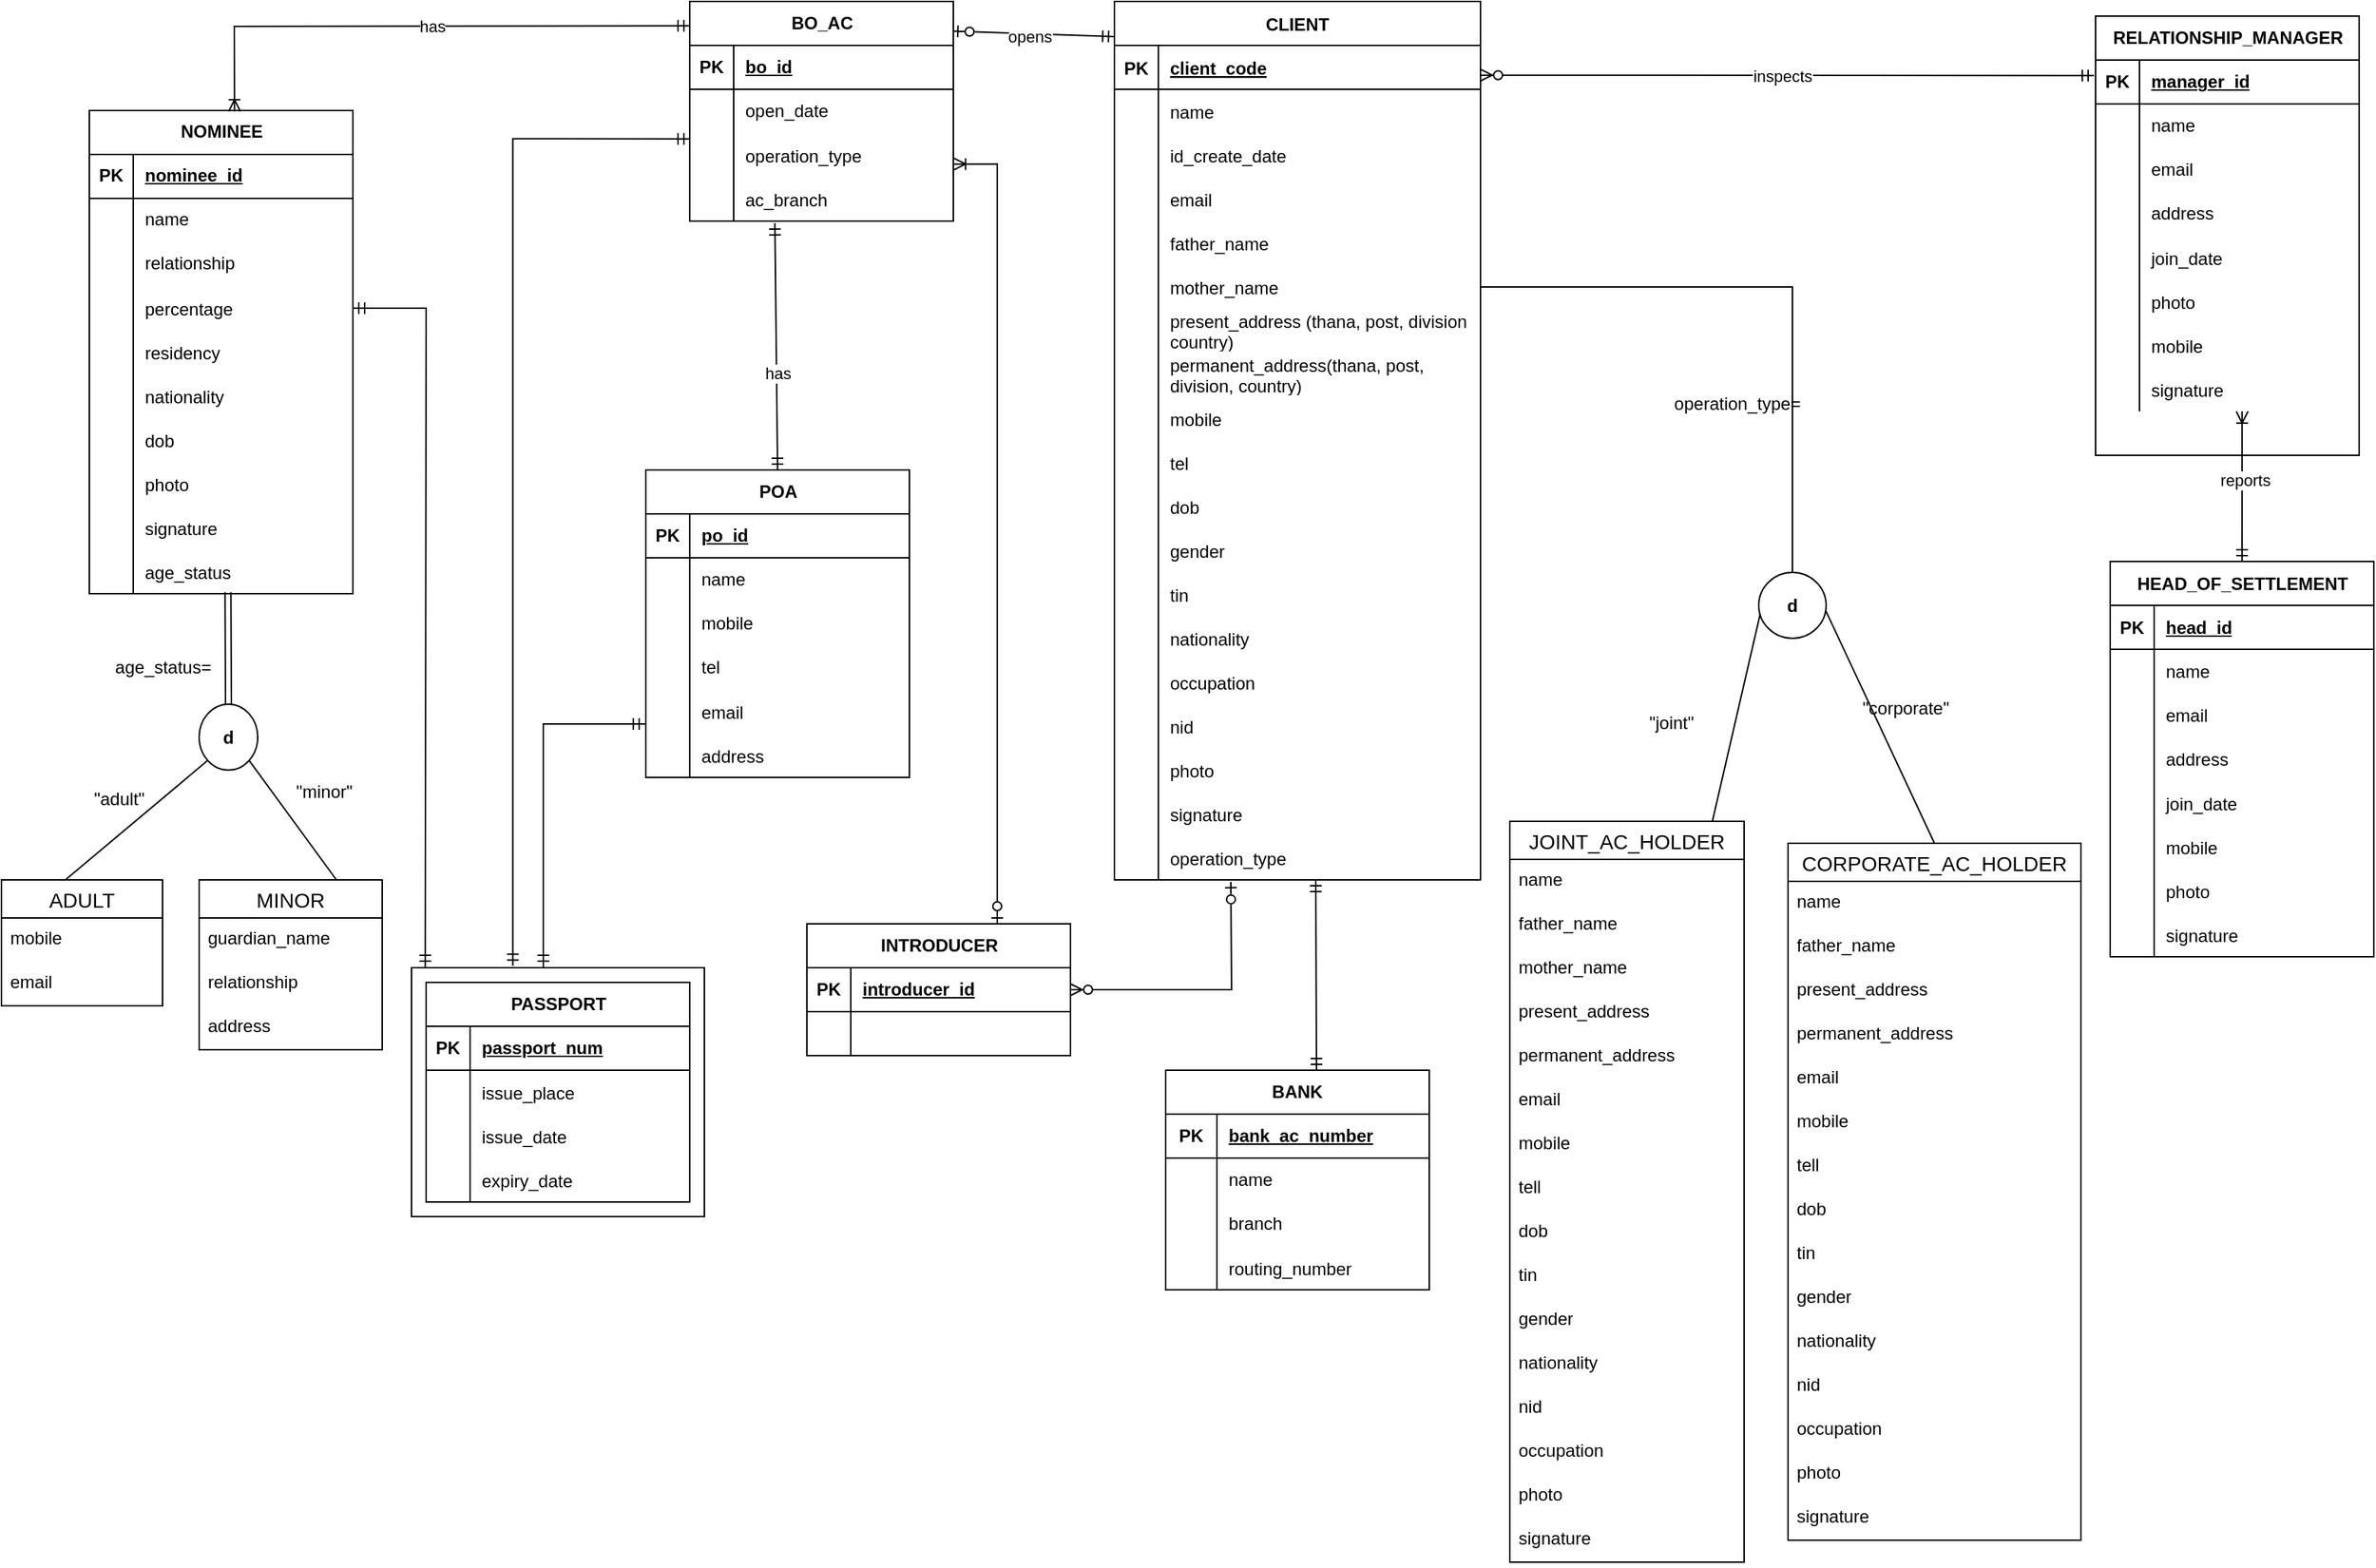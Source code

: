 <mxfile version="21.7.2" type="device">
  <diagram id="R2lEEEUBdFMjLlhIrx00" name="Page-1">
    <mxGraphModel dx="2284" dy="758" grid="1" gridSize="10" guides="1" tooltips="1" connect="1" arrows="1" fold="1" page="1" pageScale="1" pageWidth="850" pageHeight="1100" math="0" shadow="0" extFonts="Permanent Marker^https://fonts.googleapis.com/css?family=Permanent+Marker">
      <root>
        <mxCell id="0" />
        <mxCell id="1" parent="0" />
        <mxCell id="zTwjkGhaGlbxIJa_2KVV-328" value="" style="fontSize=12;html=1;endArrow=ERzeroToMany;startArrow=ERmandOne;rounded=0;entryX=1;entryY=0.678;entryDx=0;entryDy=0;entryPerimeter=0;exitX=-0.006;exitY=0.354;exitDx=0;exitDy=0;exitPerimeter=0;" parent="1" source="zTwjkGhaGlbxIJa_2KVV-266" target="C-vyLk0tnHw3VtMMgP7b-24" edge="1">
          <mxGeometry width="100" height="100" relative="1" as="geometry">
            <mxPoint x="537" y="126" as="sourcePoint" />
            <mxPoint x="220" y="10" as="targetPoint" />
            <Array as="points" />
          </mxGeometry>
        </mxCell>
        <mxCell id="zTwjkGhaGlbxIJa_2KVV-481" value="inspects" style="edgeLabel;html=1;align=center;verticalAlign=middle;resizable=0;points=[];" parent="zTwjkGhaGlbxIJa_2KVV-328" vertex="1" connectable="0">
          <mxGeometry x="0.018" relative="1" as="geometry">
            <mxPoint as="offset" />
          </mxGeometry>
        </mxCell>
        <mxCell id="C-vyLk0tnHw3VtMMgP7b-23" value="CLIENT" style="shape=table;startSize=30;container=1;collapsible=1;childLayout=tableLayout;fixedRows=1;rowLines=0;fontStyle=1;align=center;resizeLast=1;" parent="1" vertex="1">
          <mxGeometry x="-80" y="10" width="250" height="600" as="geometry" />
        </mxCell>
        <mxCell id="C-vyLk0tnHw3VtMMgP7b-24" value="" style="shape=partialRectangle;collapsible=0;dropTarget=0;pointerEvents=0;fillColor=none;points=[[0,0.5],[1,0.5]];portConstraint=eastwest;top=0;left=0;right=0;bottom=1;" parent="C-vyLk0tnHw3VtMMgP7b-23" vertex="1">
          <mxGeometry y="30" width="250" height="30" as="geometry" />
        </mxCell>
        <mxCell id="C-vyLk0tnHw3VtMMgP7b-25" value="PK" style="shape=partialRectangle;overflow=hidden;connectable=0;fillColor=none;top=0;left=0;bottom=0;right=0;fontStyle=1;" parent="C-vyLk0tnHw3VtMMgP7b-24" vertex="1">
          <mxGeometry width="30" height="30" as="geometry">
            <mxRectangle width="30" height="30" as="alternateBounds" />
          </mxGeometry>
        </mxCell>
        <mxCell id="C-vyLk0tnHw3VtMMgP7b-26" value="client_code" style="shape=partialRectangle;overflow=hidden;connectable=0;fillColor=none;top=0;left=0;bottom=0;right=0;align=left;spacingLeft=6;fontStyle=5;" parent="C-vyLk0tnHw3VtMMgP7b-24" vertex="1">
          <mxGeometry x="30" width="220" height="30" as="geometry">
            <mxRectangle width="220" height="30" as="alternateBounds" />
          </mxGeometry>
        </mxCell>
        <mxCell id="C-vyLk0tnHw3VtMMgP7b-27" value="" style="shape=partialRectangle;collapsible=0;dropTarget=0;pointerEvents=0;fillColor=none;points=[[0,0.5],[1,0.5]];portConstraint=eastwest;top=0;left=0;right=0;bottom=0;" parent="C-vyLk0tnHw3VtMMgP7b-23" vertex="1">
          <mxGeometry y="60" width="250" height="30" as="geometry" />
        </mxCell>
        <mxCell id="C-vyLk0tnHw3VtMMgP7b-28" value="" style="shape=partialRectangle;overflow=hidden;connectable=0;fillColor=none;top=0;left=0;bottom=0;right=0;" parent="C-vyLk0tnHw3VtMMgP7b-27" vertex="1">
          <mxGeometry width="30" height="30" as="geometry">
            <mxRectangle width="30" height="30" as="alternateBounds" />
          </mxGeometry>
        </mxCell>
        <mxCell id="C-vyLk0tnHw3VtMMgP7b-29" value="name" style="shape=partialRectangle;overflow=hidden;connectable=0;fillColor=none;top=0;left=0;bottom=0;right=0;align=left;spacingLeft=6;" parent="C-vyLk0tnHw3VtMMgP7b-27" vertex="1">
          <mxGeometry x="30" width="220" height="30" as="geometry">
            <mxRectangle width="220" height="30" as="alternateBounds" />
          </mxGeometry>
        </mxCell>
        <mxCell id="zTwjkGhaGlbxIJa_2KVV-80" value="" style="shape=tableRow;horizontal=0;startSize=0;swimlaneHead=0;swimlaneBody=0;fillColor=none;collapsible=0;dropTarget=0;points=[[0,0.5],[1,0.5]];portConstraint=eastwest;top=0;left=0;right=0;bottom=0;" parent="C-vyLk0tnHw3VtMMgP7b-23" vertex="1">
          <mxGeometry y="90" width="250" height="30" as="geometry" />
        </mxCell>
        <mxCell id="zTwjkGhaGlbxIJa_2KVV-81" value="" style="shape=partialRectangle;connectable=0;fillColor=none;top=0;left=0;bottom=0;right=0;editable=1;overflow=hidden;" parent="zTwjkGhaGlbxIJa_2KVV-80" vertex="1">
          <mxGeometry width="30" height="30" as="geometry">
            <mxRectangle width="30" height="30" as="alternateBounds" />
          </mxGeometry>
        </mxCell>
        <mxCell id="zTwjkGhaGlbxIJa_2KVV-82" value="id_create_date" style="shape=partialRectangle;connectable=0;fillColor=none;top=0;left=0;bottom=0;right=0;align=left;spacingLeft=6;overflow=hidden;" parent="zTwjkGhaGlbxIJa_2KVV-80" vertex="1">
          <mxGeometry x="30" width="220" height="30" as="geometry">
            <mxRectangle width="220" height="30" as="alternateBounds" />
          </mxGeometry>
        </mxCell>
        <mxCell id="zTwjkGhaGlbxIJa_2KVV-261" value="" style="shape=tableRow;horizontal=0;startSize=0;swimlaneHead=0;swimlaneBody=0;fillColor=none;collapsible=0;dropTarget=0;points=[[0,0.5],[1,0.5]];portConstraint=eastwest;top=0;left=0;right=0;bottom=0;" parent="C-vyLk0tnHw3VtMMgP7b-23" vertex="1">
          <mxGeometry y="120" width="250" height="30" as="geometry" />
        </mxCell>
        <mxCell id="zTwjkGhaGlbxIJa_2KVV-262" value="" style="shape=partialRectangle;connectable=0;fillColor=none;top=0;left=0;bottom=0;right=0;editable=1;overflow=hidden;" parent="zTwjkGhaGlbxIJa_2KVV-261" vertex="1">
          <mxGeometry width="30" height="30" as="geometry">
            <mxRectangle width="30" height="30" as="alternateBounds" />
          </mxGeometry>
        </mxCell>
        <mxCell id="zTwjkGhaGlbxIJa_2KVV-263" value="email" style="shape=partialRectangle;connectable=0;fillColor=none;top=0;left=0;bottom=0;right=0;align=left;spacingLeft=6;overflow=hidden;" parent="zTwjkGhaGlbxIJa_2KVV-261" vertex="1">
          <mxGeometry x="30" width="220" height="30" as="geometry">
            <mxRectangle width="220" height="30" as="alternateBounds" />
          </mxGeometry>
        </mxCell>
        <mxCell id="zTwjkGhaGlbxIJa_2KVV-84" value="" style="shape=tableRow;horizontal=0;startSize=0;swimlaneHead=0;swimlaneBody=0;fillColor=none;collapsible=0;dropTarget=0;points=[[0,0.5],[1,0.5]];portConstraint=eastwest;top=0;left=0;right=0;bottom=0;" parent="C-vyLk0tnHw3VtMMgP7b-23" vertex="1">
          <mxGeometry y="150" width="250" height="30" as="geometry" />
        </mxCell>
        <mxCell id="zTwjkGhaGlbxIJa_2KVV-85" value="" style="shape=partialRectangle;connectable=0;fillColor=none;top=0;left=0;bottom=0;right=0;editable=1;overflow=hidden;" parent="zTwjkGhaGlbxIJa_2KVV-84" vertex="1">
          <mxGeometry width="30" height="30" as="geometry">
            <mxRectangle width="30" height="30" as="alternateBounds" />
          </mxGeometry>
        </mxCell>
        <mxCell id="zTwjkGhaGlbxIJa_2KVV-86" value="father_name" style="shape=partialRectangle;connectable=0;fillColor=none;top=0;left=0;bottom=0;right=0;align=left;spacingLeft=6;overflow=hidden;" parent="zTwjkGhaGlbxIJa_2KVV-84" vertex="1">
          <mxGeometry x="30" width="220" height="30" as="geometry">
            <mxRectangle width="220" height="30" as="alternateBounds" />
          </mxGeometry>
        </mxCell>
        <mxCell id="zTwjkGhaGlbxIJa_2KVV-88" value="" style="shape=tableRow;horizontal=0;startSize=0;swimlaneHead=0;swimlaneBody=0;fillColor=none;collapsible=0;dropTarget=0;points=[[0,0.5],[1,0.5]];portConstraint=eastwest;top=0;left=0;right=0;bottom=0;" parent="C-vyLk0tnHw3VtMMgP7b-23" vertex="1">
          <mxGeometry y="180" width="250" height="30" as="geometry" />
        </mxCell>
        <mxCell id="zTwjkGhaGlbxIJa_2KVV-89" value="" style="shape=partialRectangle;connectable=0;fillColor=none;top=0;left=0;bottom=0;right=0;editable=1;overflow=hidden;" parent="zTwjkGhaGlbxIJa_2KVV-88" vertex="1">
          <mxGeometry width="30" height="30" as="geometry">
            <mxRectangle width="30" height="30" as="alternateBounds" />
          </mxGeometry>
        </mxCell>
        <mxCell id="zTwjkGhaGlbxIJa_2KVV-90" value="mother_name" style="shape=partialRectangle;connectable=0;fillColor=none;top=0;left=0;bottom=0;right=0;align=left;spacingLeft=6;overflow=hidden;" parent="zTwjkGhaGlbxIJa_2KVV-88" vertex="1">
          <mxGeometry x="30" width="220" height="30" as="geometry">
            <mxRectangle width="220" height="30" as="alternateBounds" />
          </mxGeometry>
        </mxCell>
        <mxCell id="7Wul72D_A-vESGvBgKoi-1" value="" style="shape=tableRow;horizontal=0;startSize=0;swimlaneHead=0;swimlaneBody=0;fillColor=none;collapsible=0;dropTarget=0;points=[[0,0.5],[1,0.5]];portConstraint=eastwest;top=0;left=0;right=0;bottom=0;" parent="C-vyLk0tnHw3VtMMgP7b-23" vertex="1">
          <mxGeometry y="210" width="250" height="30" as="geometry" />
        </mxCell>
        <mxCell id="7Wul72D_A-vESGvBgKoi-2" value="" style="shape=partialRectangle;connectable=0;fillColor=none;top=0;left=0;bottom=0;right=0;editable=1;overflow=hidden;" parent="7Wul72D_A-vESGvBgKoi-1" vertex="1">
          <mxGeometry width="30" height="30" as="geometry">
            <mxRectangle width="30" height="30" as="alternateBounds" />
          </mxGeometry>
        </mxCell>
        <mxCell id="7Wul72D_A-vESGvBgKoi-3" value="present_address (thana, post, division&#xa;country)" style="shape=partialRectangle;connectable=0;fillColor=none;top=0;left=0;bottom=0;right=0;align=left;spacingLeft=6;overflow=hidden;" parent="7Wul72D_A-vESGvBgKoi-1" vertex="1">
          <mxGeometry x="30" width="220" height="30" as="geometry">
            <mxRectangle width="220" height="30" as="alternateBounds" />
          </mxGeometry>
        </mxCell>
        <mxCell id="7Wul72D_A-vESGvBgKoi-5" value="" style="shape=tableRow;horizontal=0;startSize=0;swimlaneHead=0;swimlaneBody=0;fillColor=none;collapsible=0;dropTarget=0;points=[[0,0.5],[1,0.5]];portConstraint=eastwest;top=0;left=0;right=0;bottom=0;" parent="C-vyLk0tnHw3VtMMgP7b-23" vertex="1">
          <mxGeometry y="240" width="250" height="30" as="geometry" />
        </mxCell>
        <mxCell id="7Wul72D_A-vESGvBgKoi-6" value="" style="shape=partialRectangle;connectable=0;fillColor=none;top=0;left=0;bottom=0;right=0;editable=1;overflow=hidden;" parent="7Wul72D_A-vESGvBgKoi-5" vertex="1">
          <mxGeometry width="30" height="30" as="geometry">
            <mxRectangle width="30" height="30" as="alternateBounds" />
          </mxGeometry>
        </mxCell>
        <mxCell id="7Wul72D_A-vESGvBgKoi-7" value="permanent_address(thana, post, &#xa;division, country)" style="shape=partialRectangle;connectable=0;fillColor=none;top=0;left=0;bottom=0;right=0;align=left;spacingLeft=6;overflow=hidden;" parent="7Wul72D_A-vESGvBgKoi-5" vertex="1">
          <mxGeometry x="30" width="220" height="30" as="geometry">
            <mxRectangle width="220" height="30" as="alternateBounds" />
          </mxGeometry>
        </mxCell>
        <mxCell id="7Wul72D_A-vESGvBgKoi-9" value="" style="shape=tableRow;horizontal=0;startSize=0;swimlaneHead=0;swimlaneBody=0;fillColor=none;collapsible=0;dropTarget=0;points=[[0,0.5],[1,0.5]];portConstraint=eastwest;top=0;left=0;right=0;bottom=0;" parent="C-vyLk0tnHw3VtMMgP7b-23" vertex="1">
          <mxGeometry y="270" width="250" height="30" as="geometry" />
        </mxCell>
        <mxCell id="7Wul72D_A-vESGvBgKoi-10" value="" style="shape=partialRectangle;connectable=0;fillColor=none;top=0;left=0;bottom=0;right=0;editable=1;overflow=hidden;" parent="7Wul72D_A-vESGvBgKoi-9" vertex="1">
          <mxGeometry width="30" height="30" as="geometry">
            <mxRectangle width="30" height="30" as="alternateBounds" />
          </mxGeometry>
        </mxCell>
        <mxCell id="7Wul72D_A-vESGvBgKoi-11" value="mobile" style="shape=partialRectangle;connectable=0;fillColor=none;top=0;left=0;bottom=0;right=0;align=left;spacingLeft=6;overflow=hidden;" parent="7Wul72D_A-vESGvBgKoi-9" vertex="1">
          <mxGeometry x="30" width="220" height="30" as="geometry">
            <mxRectangle width="220" height="30" as="alternateBounds" />
          </mxGeometry>
        </mxCell>
        <mxCell id="7Wul72D_A-vESGvBgKoi-13" value="" style="shape=tableRow;horizontal=0;startSize=0;swimlaneHead=0;swimlaneBody=0;fillColor=none;collapsible=0;dropTarget=0;points=[[0,0.5],[1,0.5]];portConstraint=eastwest;top=0;left=0;right=0;bottom=0;" parent="C-vyLk0tnHw3VtMMgP7b-23" vertex="1">
          <mxGeometry y="300" width="250" height="30" as="geometry" />
        </mxCell>
        <mxCell id="7Wul72D_A-vESGvBgKoi-14" value="" style="shape=partialRectangle;connectable=0;fillColor=none;top=0;left=0;bottom=0;right=0;editable=1;overflow=hidden;" parent="7Wul72D_A-vESGvBgKoi-13" vertex="1">
          <mxGeometry width="30" height="30" as="geometry">
            <mxRectangle width="30" height="30" as="alternateBounds" />
          </mxGeometry>
        </mxCell>
        <mxCell id="7Wul72D_A-vESGvBgKoi-15" value="tel" style="shape=partialRectangle;connectable=0;fillColor=none;top=0;left=0;bottom=0;right=0;align=left;spacingLeft=6;overflow=hidden;" parent="7Wul72D_A-vESGvBgKoi-13" vertex="1">
          <mxGeometry x="30" width="220" height="30" as="geometry">
            <mxRectangle width="220" height="30" as="alternateBounds" />
          </mxGeometry>
        </mxCell>
        <mxCell id="7Wul72D_A-vESGvBgKoi-17" value="" style="shape=tableRow;horizontal=0;startSize=0;swimlaneHead=0;swimlaneBody=0;fillColor=none;collapsible=0;dropTarget=0;points=[[0,0.5],[1,0.5]];portConstraint=eastwest;top=0;left=0;right=0;bottom=0;" parent="C-vyLk0tnHw3VtMMgP7b-23" vertex="1">
          <mxGeometry y="330" width="250" height="30" as="geometry" />
        </mxCell>
        <mxCell id="7Wul72D_A-vESGvBgKoi-18" value="" style="shape=partialRectangle;connectable=0;fillColor=none;top=0;left=0;bottom=0;right=0;editable=1;overflow=hidden;" parent="7Wul72D_A-vESGvBgKoi-17" vertex="1">
          <mxGeometry width="30" height="30" as="geometry">
            <mxRectangle width="30" height="30" as="alternateBounds" />
          </mxGeometry>
        </mxCell>
        <mxCell id="7Wul72D_A-vESGvBgKoi-19" value="dob" style="shape=partialRectangle;connectable=0;fillColor=none;top=0;left=0;bottom=0;right=0;align=left;spacingLeft=6;overflow=hidden;" parent="7Wul72D_A-vESGvBgKoi-17" vertex="1">
          <mxGeometry x="30" width="220" height="30" as="geometry">
            <mxRectangle width="220" height="30" as="alternateBounds" />
          </mxGeometry>
        </mxCell>
        <mxCell id="7Wul72D_A-vESGvBgKoi-21" value="" style="shape=tableRow;horizontal=0;startSize=0;swimlaneHead=0;swimlaneBody=0;fillColor=none;collapsible=0;dropTarget=0;points=[[0,0.5],[1,0.5]];portConstraint=eastwest;top=0;left=0;right=0;bottom=0;" parent="C-vyLk0tnHw3VtMMgP7b-23" vertex="1">
          <mxGeometry y="360" width="250" height="30" as="geometry" />
        </mxCell>
        <mxCell id="7Wul72D_A-vESGvBgKoi-22" value="" style="shape=partialRectangle;connectable=0;fillColor=none;top=0;left=0;bottom=0;right=0;editable=1;overflow=hidden;" parent="7Wul72D_A-vESGvBgKoi-21" vertex="1">
          <mxGeometry width="30" height="30" as="geometry">
            <mxRectangle width="30" height="30" as="alternateBounds" />
          </mxGeometry>
        </mxCell>
        <mxCell id="7Wul72D_A-vESGvBgKoi-23" value="gender" style="shape=partialRectangle;connectable=0;fillColor=none;top=0;left=0;bottom=0;right=0;align=left;spacingLeft=6;overflow=hidden;" parent="7Wul72D_A-vESGvBgKoi-21" vertex="1">
          <mxGeometry x="30" width="220" height="30" as="geometry">
            <mxRectangle width="220" height="30" as="alternateBounds" />
          </mxGeometry>
        </mxCell>
        <mxCell id="7Wul72D_A-vESGvBgKoi-25" value="" style="shape=tableRow;horizontal=0;startSize=0;swimlaneHead=0;swimlaneBody=0;fillColor=none;collapsible=0;dropTarget=0;points=[[0,0.5],[1,0.5]];portConstraint=eastwest;top=0;left=0;right=0;bottom=0;" parent="C-vyLk0tnHw3VtMMgP7b-23" vertex="1">
          <mxGeometry y="390" width="250" height="30" as="geometry" />
        </mxCell>
        <mxCell id="7Wul72D_A-vESGvBgKoi-26" value="" style="shape=partialRectangle;connectable=0;fillColor=none;top=0;left=0;bottom=0;right=0;editable=1;overflow=hidden;" parent="7Wul72D_A-vESGvBgKoi-25" vertex="1">
          <mxGeometry width="30" height="30" as="geometry">
            <mxRectangle width="30" height="30" as="alternateBounds" />
          </mxGeometry>
        </mxCell>
        <mxCell id="7Wul72D_A-vESGvBgKoi-27" value="tin" style="shape=partialRectangle;connectable=0;fillColor=none;top=0;left=0;bottom=0;right=0;align=left;spacingLeft=6;overflow=hidden;" parent="7Wul72D_A-vESGvBgKoi-25" vertex="1">
          <mxGeometry x="30" width="220" height="30" as="geometry">
            <mxRectangle width="220" height="30" as="alternateBounds" />
          </mxGeometry>
        </mxCell>
        <mxCell id="7Wul72D_A-vESGvBgKoi-29" value="" style="shape=tableRow;horizontal=0;startSize=0;swimlaneHead=0;swimlaneBody=0;fillColor=none;collapsible=0;dropTarget=0;points=[[0,0.5],[1,0.5]];portConstraint=eastwest;top=0;left=0;right=0;bottom=0;" parent="C-vyLk0tnHw3VtMMgP7b-23" vertex="1">
          <mxGeometry y="420" width="250" height="30" as="geometry" />
        </mxCell>
        <mxCell id="7Wul72D_A-vESGvBgKoi-30" value="" style="shape=partialRectangle;connectable=0;fillColor=none;top=0;left=0;bottom=0;right=0;editable=1;overflow=hidden;" parent="7Wul72D_A-vESGvBgKoi-29" vertex="1">
          <mxGeometry width="30" height="30" as="geometry">
            <mxRectangle width="30" height="30" as="alternateBounds" />
          </mxGeometry>
        </mxCell>
        <mxCell id="7Wul72D_A-vESGvBgKoi-31" value="nationality" style="shape=partialRectangle;connectable=0;fillColor=none;top=0;left=0;bottom=0;right=0;align=left;spacingLeft=6;overflow=hidden;" parent="7Wul72D_A-vESGvBgKoi-29" vertex="1">
          <mxGeometry x="30" width="220" height="30" as="geometry">
            <mxRectangle width="220" height="30" as="alternateBounds" />
          </mxGeometry>
        </mxCell>
        <mxCell id="7Wul72D_A-vESGvBgKoi-45" value="" style="shape=tableRow;horizontal=0;startSize=0;swimlaneHead=0;swimlaneBody=0;fillColor=none;collapsible=0;dropTarget=0;points=[[0,0.5],[1,0.5]];portConstraint=eastwest;top=0;left=0;right=0;bottom=0;" parent="C-vyLk0tnHw3VtMMgP7b-23" vertex="1">
          <mxGeometry y="450" width="250" height="30" as="geometry" />
        </mxCell>
        <mxCell id="7Wul72D_A-vESGvBgKoi-46" value="" style="shape=partialRectangle;connectable=0;fillColor=none;top=0;left=0;bottom=0;right=0;editable=1;overflow=hidden;" parent="7Wul72D_A-vESGvBgKoi-45" vertex="1">
          <mxGeometry width="30" height="30" as="geometry">
            <mxRectangle width="30" height="30" as="alternateBounds" />
          </mxGeometry>
        </mxCell>
        <mxCell id="7Wul72D_A-vESGvBgKoi-47" value="occupation" style="shape=partialRectangle;connectable=0;fillColor=none;top=0;left=0;bottom=0;right=0;align=left;spacingLeft=6;overflow=hidden;" parent="7Wul72D_A-vESGvBgKoi-45" vertex="1">
          <mxGeometry x="30" width="220" height="30" as="geometry">
            <mxRectangle width="220" height="30" as="alternateBounds" />
          </mxGeometry>
        </mxCell>
        <mxCell id="7Wul72D_A-vESGvBgKoi-33" value="" style="shape=tableRow;horizontal=0;startSize=0;swimlaneHead=0;swimlaneBody=0;fillColor=none;collapsible=0;dropTarget=0;points=[[0,0.5],[1,0.5]];portConstraint=eastwest;top=0;left=0;right=0;bottom=0;" parent="C-vyLk0tnHw3VtMMgP7b-23" vertex="1">
          <mxGeometry y="480" width="250" height="30" as="geometry" />
        </mxCell>
        <mxCell id="7Wul72D_A-vESGvBgKoi-34" value="" style="shape=partialRectangle;connectable=0;fillColor=none;top=0;left=0;bottom=0;right=0;editable=1;overflow=hidden;" parent="7Wul72D_A-vESGvBgKoi-33" vertex="1">
          <mxGeometry width="30" height="30" as="geometry">
            <mxRectangle width="30" height="30" as="alternateBounds" />
          </mxGeometry>
        </mxCell>
        <mxCell id="7Wul72D_A-vESGvBgKoi-35" value="nid" style="shape=partialRectangle;connectable=0;fillColor=none;top=0;left=0;bottom=0;right=0;align=left;spacingLeft=6;overflow=hidden;" parent="7Wul72D_A-vESGvBgKoi-33" vertex="1">
          <mxGeometry x="30" width="220" height="30" as="geometry">
            <mxRectangle width="220" height="30" as="alternateBounds" />
          </mxGeometry>
        </mxCell>
        <mxCell id="7Wul72D_A-vESGvBgKoi-37" value="" style="shape=tableRow;horizontal=0;startSize=0;swimlaneHead=0;swimlaneBody=0;fillColor=none;collapsible=0;dropTarget=0;points=[[0,0.5],[1,0.5]];portConstraint=eastwest;top=0;left=0;right=0;bottom=0;" parent="C-vyLk0tnHw3VtMMgP7b-23" vertex="1">
          <mxGeometry y="510" width="250" height="30" as="geometry" />
        </mxCell>
        <mxCell id="7Wul72D_A-vESGvBgKoi-38" value="" style="shape=partialRectangle;connectable=0;fillColor=none;top=0;left=0;bottom=0;right=0;editable=1;overflow=hidden;" parent="7Wul72D_A-vESGvBgKoi-37" vertex="1">
          <mxGeometry width="30" height="30" as="geometry">
            <mxRectangle width="30" height="30" as="alternateBounds" />
          </mxGeometry>
        </mxCell>
        <mxCell id="7Wul72D_A-vESGvBgKoi-39" value="photo" style="shape=partialRectangle;connectable=0;fillColor=none;top=0;left=0;bottom=0;right=0;align=left;spacingLeft=6;overflow=hidden;" parent="7Wul72D_A-vESGvBgKoi-37" vertex="1">
          <mxGeometry x="30" width="220" height="30" as="geometry">
            <mxRectangle width="220" height="30" as="alternateBounds" />
          </mxGeometry>
        </mxCell>
        <mxCell id="7Wul72D_A-vESGvBgKoi-41" value="" style="shape=tableRow;horizontal=0;startSize=0;swimlaneHead=0;swimlaneBody=0;fillColor=none;collapsible=0;dropTarget=0;points=[[0,0.5],[1,0.5]];portConstraint=eastwest;top=0;left=0;right=0;bottom=0;" parent="C-vyLk0tnHw3VtMMgP7b-23" vertex="1">
          <mxGeometry y="540" width="250" height="30" as="geometry" />
        </mxCell>
        <mxCell id="7Wul72D_A-vESGvBgKoi-42" value="" style="shape=partialRectangle;connectable=0;fillColor=none;top=0;left=0;bottom=0;right=0;editable=1;overflow=hidden;" parent="7Wul72D_A-vESGvBgKoi-41" vertex="1">
          <mxGeometry width="30" height="30" as="geometry">
            <mxRectangle width="30" height="30" as="alternateBounds" />
          </mxGeometry>
        </mxCell>
        <mxCell id="7Wul72D_A-vESGvBgKoi-43" value="signature" style="shape=partialRectangle;connectable=0;fillColor=none;top=0;left=0;bottom=0;right=0;align=left;spacingLeft=6;overflow=hidden;" parent="7Wul72D_A-vESGvBgKoi-41" vertex="1">
          <mxGeometry x="30" width="220" height="30" as="geometry">
            <mxRectangle width="220" height="30" as="alternateBounds" />
          </mxGeometry>
        </mxCell>
        <mxCell id="7Wul72D_A-vESGvBgKoi-94" value="" style="shape=tableRow;horizontal=0;startSize=0;swimlaneHead=0;swimlaneBody=0;fillColor=none;collapsible=0;dropTarget=0;points=[[0,0.5],[1,0.5]];portConstraint=eastwest;top=0;left=0;right=0;bottom=0;" parent="C-vyLk0tnHw3VtMMgP7b-23" vertex="1">
          <mxGeometry y="570" width="250" height="30" as="geometry" />
        </mxCell>
        <mxCell id="7Wul72D_A-vESGvBgKoi-95" value="" style="shape=partialRectangle;connectable=0;fillColor=none;top=0;left=0;bottom=0;right=0;editable=1;overflow=hidden;" parent="7Wul72D_A-vESGvBgKoi-94" vertex="1">
          <mxGeometry width="30" height="30" as="geometry">
            <mxRectangle width="30" height="30" as="alternateBounds" />
          </mxGeometry>
        </mxCell>
        <mxCell id="7Wul72D_A-vESGvBgKoi-96" value="operation_type" style="shape=partialRectangle;connectable=0;fillColor=none;top=0;left=0;bottom=0;right=0;align=left;spacingLeft=6;overflow=hidden;" parent="7Wul72D_A-vESGvBgKoi-94" vertex="1">
          <mxGeometry x="30" width="220" height="30" as="geometry">
            <mxRectangle width="220" height="30" as="alternateBounds" />
          </mxGeometry>
        </mxCell>
        <mxCell id="zTwjkGhaGlbxIJa_2KVV-20" value="" style="endArrow=ERmandOne;startArrow=ERzeroToOne;html=1;rounded=1;endFill=0;startFill=0;exitX=0.995;exitY=0.135;exitDx=0;exitDy=0;exitPerimeter=0;" parent="1" source="zTwjkGhaGlbxIJa_2KVV-379" edge="1">
          <mxGeometry width="50" height="50" relative="1" as="geometry">
            <mxPoint x="-100" y="210" as="sourcePoint" />
            <mxPoint x="-80" y="34" as="targetPoint" />
            <Array as="points" />
          </mxGeometry>
        </mxCell>
        <mxCell id="9dfPt0_seckmxMiOa5Hb-9" value="opens" style="edgeLabel;html=1;align=center;verticalAlign=middle;resizable=0;points=[];" parent="zTwjkGhaGlbxIJa_2KVV-20" vertex="1" connectable="0">
          <mxGeometry x="-0.045" y="-2" relative="1" as="geometry">
            <mxPoint as="offset" />
          </mxGeometry>
        </mxCell>
        <mxCell id="zTwjkGhaGlbxIJa_2KVV-26" value="JOINT_AC_HOLDER" style="swimlane;fontStyle=0;childLayout=stackLayout;horizontal=1;startSize=26;horizontalStack=0;resizeParent=1;resizeParentMax=0;resizeLast=0;collapsible=1;marginBottom=0;align=center;fontSize=14;" parent="1" vertex="1">
          <mxGeometry x="190" y="570" width="160" height="506" as="geometry" />
        </mxCell>
        <mxCell id="zTwjkGhaGlbxIJa_2KVV-27" value="name" style="text;strokeColor=none;fillColor=none;spacingLeft=4;spacingRight=4;overflow=hidden;rotatable=0;points=[[0,0.5],[1,0.5]];portConstraint=eastwest;fontSize=12;whiteSpace=wrap;html=1;" parent="zTwjkGhaGlbxIJa_2KVV-26" vertex="1">
          <mxGeometry y="26" width="160" height="30" as="geometry" />
        </mxCell>
        <mxCell id="zTwjkGhaGlbxIJa_2KVV-28" value="father_name" style="text;strokeColor=none;fillColor=none;spacingLeft=4;spacingRight=4;overflow=hidden;rotatable=0;points=[[0,0.5],[1,0.5]];portConstraint=eastwest;fontSize=12;whiteSpace=wrap;html=1;" parent="zTwjkGhaGlbxIJa_2KVV-26" vertex="1">
          <mxGeometry y="56" width="160" height="30" as="geometry" />
        </mxCell>
        <mxCell id="zTwjkGhaGlbxIJa_2KVV-29" value="mother_name" style="text;strokeColor=none;fillColor=none;spacingLeft=4;spacingRight=4;overflow=hidden;rotatable=0;points=[[0,0.5],[1,0.5]];portConstraint=eastwest;fontSize=12;whiteSpace=wrap;html=1;" parent="zTwjkGhaGlbxIJa_2KVV-26" vertex="1">
          <mxGeometry y="86" width="160" height="30" as="geometry" />
        </mxCell>
        <mxCell id="7Wul72D_A-vESGvBgKoi-48" value="present_address" style="text;strokeColor=none;fillColor=none;spacingLeft=4;spacingRight=4;overflow=hidden;rotatable=0;points=[[0,0.5],[1,0.5]];portConstraint=eastwest;fontSize=12;whiteSpace=wrap;html=1;" parent="zTwjkGhaGlbxIJa_2KVV-26" vertex="1">
          <mxGeometry y="116" width="160" height="30" as="geometry" />
        </mxCell>
        <mxCell id="7Wul72D_A-vESGvBgKoi-49" value="permanent_address" style="text;strokeColor=none;fillColor=none;spacingLeft=4;spacingRight=4;overflow=hidden;rotatable=0;points=[[0,0.5],[1,0.5]];portConstraint=eastwest;fontSize=12;whiteSpace=wrap;html=1;" parent="zTwjkGhaGlbxIJa_2KVV-26" vertex="1">
          <mxGeometry y="146" width="160" height="30" as="geometry" />
        </mxCell>
        <mxCell id="J7Zt7qruQiFNTVKhXwzY-3" value="email" style="text;strokeColor=none;fillColor=none;spacingLeft=4;spacingRight=4;overflow=hidden;rotatable=0;points=[[0,0.5],[1,0.5]];portConstraint=eastwest;fontSize=12;whiteSpace=wrap;html=1;" parent="zTwjkGhaGlbxIJa_2KVV-26" vertex="1">
          <mxGeometry y="176" width="160" height="30" as="geometry" />
        </mxCell>
        <mxCell id="7Wul72D_A-vESGvBgKoi-50" value="mobile" style="text;strokeColor=none;fillColor=none;spacingLeft=4;spacingRight=4;overflow=hidden;rotatable=0;points=[[0,0.5],[1,0.5]];portConstraint=eastwest;fontSize=12;whiteSpace=wrap;html=1;" parent="zTwjkGhaGlbxIJa_2KVV-26" vertex="1">
          <mxGeometry y="206" width="160" height="30" as="geometry" />
        </mxCell>
        <mxCell id="7Wul72D_A-vESGvBgKoi-51" value="tell" style="text;strokeColor=none;fillColor=none;spacingLeft=4;spacingRight=4;overflow=hidden;rotatable=0;points=[[0,0.5],[1,0.5]];portConstraint=eastwest;fontSize=12;whiteSpace=wrap;html=1;" parent="zTwjkGhaGlbxIJa_2KVV-26" vertex="1">
          <mxGeometry y="236" width="160" height="30" as="geometry" />
        </mxCell>
        <mxCell id="7Wul72D_A-vESGvBgKoi-52" value="dob" style="text;strokeColor=none;fillColor=none;spacingLeft=4;spacingRight=4;overflow=hidden;rotatable=0;points=[[0,0.5],[1,0.5]];portConstraint=eastwest;fontSize=12;whiteSpace=wrap;html=1;" parent="zTwjkGhaGlbxIJa_2KVV-26" vertex="1">
          <mxGeometry y="266" width="160" height="30" as="geometry" />
        </mxCell>
        <mxCell id="7Wul72D_A-vESGvBgKoi-54" value="tin" style="text;strokeColor=none;fillColor=none;spacingLeft=4;spacingRight=4;overflow=hidden;rotatable=0;points=[[0,0.5],[1,0.5]];portConstraint=eastwest;fontSize=12;whiteSpace=wrap;html=1;" parent="zTwjkGhaGlbxIJa_2KVV-26" vertex="1">
          <mxGeometry y="296" width="160" height="30" as="geometry" />
        </mxCell>
        <mxCell id="7Wul72D_A-vESGvBgKoi-53" value="gender" style="text;strokeColor=none;fillColor=none;spacingLeft=4;spacingRight=4;overflow=hidden;rotatable=0;points=[[0,0.5],[1,0.5]];portConstraint=eastwest;fontSize=12;whiteSpace=wrap;html=1;" parent="zTwjkGhaGlbxIJa_2KVV-26" vertex="1">
          <mxGeometry y="326" width="160" height="30" as="geometry" />
        </mxCell>
        <mxCell id="7Wul72D_A-vESGvBgKoi-55" value="nationality" style="text;strokeColor=none;fillColor=none;spacingLeft=4;spacingRight=4;overflow=hidden;rotatable=0;points=[[0,0.5],[1,0.5]];portConstraint=eastwest;fontSize=12;whiteSpace=wrap;html=1;" parent="zTwjkGhaGlbxIJa_2KVV-26" vertex="1">
          <mxGeometry y="356" width="160" height="30" as="geometry" />
        </mxCell>
        <mxCell id="7Wul72D_A-vESGvBgKoi-57" value="nid" style="text;strokeColor=none;fillColor=none;spacingLeft=4;spacingRight=4;overflow=hidden;rotatable=0;points=[[0,0.5],[1,0.5]];portConstraint=eastwest;fontSize=12;whiteSpace=wrap;html=1;" parent="zTwjkGhaGlbxIJa_2KVV-26" vertex="1">
          <mxGeometry y="386" width="160" height="30" as="geometry" />
        </mxCell>
        <mxCell id="7Wul72D_A-vESGvBgKoi-56" value="occupation" style="text;strokeColor=none;fillColor=none;spacingLeft=4;spacingRight=4;overflow=hidden;rotatable=0;points=[[0,0.5],[1,0.5]];portConstraint=eastwest;fontSize=12;whiteSpace=wrap;html=1;" parent="zTwjkGhaGlbxIJa_2KVV-26" vertex="1">
          <mxGeometry y="416" width="160" height="30" as="geometry" />
        </mxCell>
        <mxCell id="7Wul72D_A-vESGvBgKoi-58" value="photo" style="text;strokeColor=none;fillColor=none;spacingLeft=4;spacingRight=4;overflow=hidden;rotatable=0;points=[[0,0.5],[1,0.5]];portConstraint=eastwest;fontSize=12;whiteSpace=wrap;html=1;" parent="zTwjkGhaGlbxIJa_2KVV-26" vertex="1">
          <mxGeometry y="446" width="160" height="30" as="geometry" />
        </mxCell>
        <mxCell id="7Wul72D_A-vESGvBgKoi-59" value="signature" style="text;strokeColor=none;fillColor=none;spacingLeft=4;spacingRight=4;overflow=hidden;rotatable=0;points=[[0,0.5],[1,0.5]];portConstraint=eastwest;fontSize=12;whiteSpace=wrap;html=1;" parent="zTwjkGhaGlbxIJa_2KVV-26" vertex="1">
          <mxGeometry y="476" width="160" height="30" as="geometry" />
        </mxCell>
        <mxCell id="zTwjkGhaGlbxIJa_2KVV-161" value="NOMINEE" style="shape=table;startSize=30;container=1;collapsible=1;childLayout=tableLayout;fixedRows=1;rowLines=0;fontStyle=1;align=center;resizeLast=1;html=1;" parent="1" vertex="1">
          <mxGeometry x="-780" y="84.48" width="180" height="330" as="geometry" />
        </mxCell>
        <mxCell id="zTwjkGhaGlbxIJa_2KVV-162" value="" style="shape=tableRow;horizontal=0;startSize=0;swimlaneHead=0;swimlaneBody=0;fillColor=none;collapsible=0;dropTarget=0;points=[[0,0.5],[1,0.5]];portConstraint=eastwest;top=0;left=0;right=0;bottom=1;" parent="zTwjkGhaGlbxIJa_2KVV-161" vertex="1">
          <mxGeometry y="30" width="180" height="30" as="geometry" />
        </mxCell>
        <mxCell id="zTwjkGhaGlbxIJa_2KVV-163" value="PK" style="shape=partialRectangle;connectable=0;fillColor=none;top=0;left=0;bottom=0;right=0;fontStyle=1;overflow=hidden;whiteSpace=wrap;html=1;" parent="zTwjkGhaGlbxIJa_2KVV-162" vertex="1">
          <mxGeometry width="30" height="30" as="geometry">
            <mxRectangle width="30" height="30" as="alternateBounds" />
          </mxGeometry>
        </mxCell>
        <mxCell id="zTwjkGhaGlbxIJa_2KVV-164" value="nominee_id" style="shape=partialRectangle;connectable=0;fillColor=none;top=0;left=0;bottom=0;right=0;align=left;spacingLeft=6;fontStyle=5;overflow=hidden;whiteSpace=wrap;html=1;" parent="zTwjkGhaGlbxIJa_2KVV-162" vertex="1">
          <mxGeometry x="30" width="150" height="30" as="geometry">
            <mxRectangle width="150" height="30" as="alternateBounds" />
          </mxGeometry>
        </mxCell>
        <mxCell id="zTwjkGhaGlbxIJa_2KVV-165" value="" style="shape=tableRow;horizontal=0;startSize=0;swimlaneHead=0;swimlaneBody=0;fillColor=none;collapsible=0;dropTarget=0;points=[[0,0.5],[1,0.5]];portConstraint=eastwest;top=0;left=0;right=0;bottom=0;" parent="zTwjkGhaGlbxIJa_2KVV-161" vertex="1">
          <mxGeometry y="60" width="180" height="30" as="geometry" />
        </mxCell>
        <mxCell id="zTwjkGhaGlbxIJa_2KVV-166" value="" style="shape=partialRectangle;connectable=0;fillColor=none;top=0;left=0;bottom=0;right=0;editable=1;overflow=hidden;whiteSpace=wrap;html=1;" parent="zTwjkGhaGlbxIJa_2KVV-165" vertex="1">
          <mxGeometry width="30" height="30" as="geometry">
            <mxRectangle width="30" height="30" as="alternateBounds" />
          </mxGeometry>
        </mxCell>
        <mxCell id="zTwjkGhaGlbxIJa_2KVV-167" value="name" style="shape=partialRectangle;connectable=0;fillColor=none;top=0;left=0;bottom=0;right=0;align=left;spacingLeft=6;overflow=hidden;whiteSpace=wrap;html=1;" parent="zTwjkGhaGlbxIJa_2KVV-165" vertex="1">
          <mxGeometry x="30" width="150" height="30" as="geometry">
            <mxRectangle width="150" height="30" as="alternateBounds" />
          </mxGeometry>
        </mxCell>
        <mxCell id="zTwjkGhaGlbxIJa_2KVV-168" value="" style="shape=tableRow;horizontal=0;startSize=0;swimlaneHead=0;swimlaneBody=0;fillColor=none;collapsible=0;dropTarget=0;points=[[0,0.5],[1,0.5]];portConstraint=eastwest;top=0;left=0;right=0;bottom=0;" parent="zTwjkGhaGlbxIJa_2KVV-161" vertex="1">
          <mxGeometry y="90" width="180" height="30" as="geometry" />
        </mxCell>
        <mxCell id="zTwjkGhaGlbxIJa_2KVV-169" value="" style="shape=partialRectangle;connectable=0;fillColor=none;top=0;left=0;bottom=0;right=0;editable=1;overflow=hidden;whiteSpace=wrap;html=1;" parent="zTwjkGhaGlbxIJa_2KVV-168" vertex="1">
          <mxGeometry width="30" height="30" as="geometry">
            <mxRectangle width="30" height="30" as="alternateBounds" />
          </mxGeometry>
        </mxCell>
        <mxCell id="zTwjkGhaGlbxIJa_2KVV-170" value="relationship" style="shape=partialRectangle;connectable=0;fillColor=none;top=0;left=0;bottom=0;right=0;align=left;spacingLeft=6;overflow=hidden;whiteSpace=wrap;html=1;" parent="zTwjkGhaGlbxIJa_2KVV-168" vertex="1">
          <mxGeometry x="30" width="150" height="30" as="geometry">
            <mxRectangle width="150" height="30" as="alternateBounds" />
          </mxGeometry>
        </mxCell>
        <mxCell id="zTwjkGhaGlbxIJa_2KVV-175" value="" style="shape=tableRow;horizontal=0;startSize=0;swimlaneHead=0;swimlaneBody=0;fillColor=none;collapsible=0;dropTarget=0;points=[[0,0.5],[1,0.5]];portConstraint=eastwest;top=0;left=0;right=0;bottom=0;" parent="zTwjkGhaGlbxIJa_2KVV-161" vertex="1">
          <mxGeometry y="120" width="180" height="30" as="geometry" />
        </mxCell>
        <mxCell id="zTwjkGhaGlbxIJa_2KVV-176" value="" style="shape=partialRectangle;connectable=0;fillColor=none;top=0;left=0;bottom=0;right=0;editable=1;overflow=hidden;" parent="zTwjkGhaGlbxIJa_2KVV-175" vertex="1">
          <mxGeometry width="30" height="30" as="geometry">
            <mxRectangle width="30" height="30" as="alternateBounds" />
          </mxGeometry>
        </mxCell>
        <mxCell id="zTwjkGhaGlbxIJa_2KVV-177" value="percentage" style="shape=partialRectangle;connectable=0;fillColor=none;top=0;left=0;bottom=0;right=0;align=left;spacingLeft=6;overflow=hidden;" parent="zTwjkGhaGlbxIJa_2KVV-175" vertex="1">
          <mxGeometry x="30" width="150" height="30" as="geometry">
            <mxRectangle width="150" height="30" as="alternateBounds" />
          </mxGeometry>
        </mxCell>
        <mxCell id="zTwjkGhaGlbxIJa_2KVV-187" value="" style="shape=tableRow;horizontal=0;startSize=0;swimlaneHead=0;swimlaneBody=0;fillColor=none;collapsible=0;dropTarget=0;points=[[0,0.5],[1,0.5]];portConstraint=eastwest;top=0;left=0;right=0;bottom=0;" parent="zTwjkGhaGlbxIJa_2KVV-161" vertex="1">
          <mxGeometry y="150" width="180" height="30" as="geometry" />
        </mxCell>
        <mxCell id="zTwjkGhaGlbxIJa_2KVV-188" value="" style="shape=partialRectangle;connectable=0;fillColor=none;top=0;left=0;bottom=0;right=0;editable=1;overflow=hidden;" parent="zTwjkGhaGlbxIJa_2KVV-187" vertex="1">
          <mxGeometry width="30" height="30" as="geometry">
            <mxRectangle width="30" height="30" as="alternateBounds" />
          </mxGeometry>
        </mxCell>
        <mxCell id="zTwjkGhaGlbxIJa_2KVV-189" value="residency" style="shape=partialRectangle;connectable=0;fillColor=none;top=0;left=0;bottom=0;right=0;align=left;spacingLeft=6;overflow=hidden;" parent="zTwjkGhaGlbxIJa_2KVV-187" vertex="1">
          <mxGeometry x="30" width="150" height="30" as="geometry">
            <mxRectangle width="150" height="30" as="alternateBounds" />
          </mxGeometry>
        </mxCell>
        <mxCell id="zTwjkGhaGlbxIJa_2KVV-195" value="" style="shape=tableRow;horizontal=0;startSize=0;swimlaneHead=0;swimlaneBody=0;fillColor=none;collapsible=0;dropTarget=0;points=[[0,0.5],[1,0.5]];portConstraint=eastwest;top=0;left=0;right=0;bottom=0;" parent="zTwjkGhaGlbxIJa_2KVV-161" vertex="1">
          <mxGeometry y="180" width="180" height="30" as="geometry" />
        </mxCell>
        <mxCell id="zTwjkGhaGlbxIJa_2KVV-196" value="" style="shape=partialRectangle;connectable=0;fillColor=none;top=0;left=0;bottom=0;right=0;editable=1;overflow=hidden;" parent="zTwjkGhaGlbxIJa_2KVV-195" vertex="1">
          <mxGeometry width="30" height="30" as="geometry">
            <mxRectangle width="30" height="30" as="alternateBounds" />
          </mxGeometry>
        </mxCell>
        <mxCell id="zTwjkGhaGlbxIJa_2KVV-197" value="nationality" style="shape=partialRectangle;connectable=0;fillColor=none;top=0;left=0;bottom=0;right=0;align=left;spacingLeft=6;overflow=hidden;" parent="zTwjkGhaGlbxIJa_2KVV-195" vertex="1">
          <mxGeometry x="30" width="150" height="30" as="geometry">
            <mxRectangle width="150" height="30" as="alternateBounds" />
          </mxGeometry>
        </mxCell>
        <mxCell id="zTwjkGhaGlbxIJa_2KVV-206" value="" style="shape=tableRow;horizontal=0;startSize=0;swimlaneHead=0;swimlaneBody=0;fillColor=none;collapsible=0;dropTarget=0;points=[[0,0.5],[1,0.5]];portConstraint=eastwest;top=0;left=0;right=0;bottom=0;" parent="zTwjkGhaGlbxIJa_2KVV-161" vertex="1">
          <mxGeometry y="210" width="180" height="30" as="geometry" />
        </mxCell>
        <mxCell id="zTwjkGhaGlbxIJa_2KVV-207" value="" style="shape=partialRectangle;connectable=0;fillColor=none;top=0;left=0;bottom=0;right=0;editable=1;overflow=hidden;" parent="zTwjkGhaGlbxIJa_2KVV-206" vertex="1">
          <mxGeometry width="30" height="30" as="geometry">
            <mxRectangle width="30" height="30" as="alternateBounds" />
          </mxGeometry>
        </mxCell>
        <mxCell id="zTwjkGhaGlbxIJa_2KVV-208" value="dob" style="shape=partialRectangle;connectable=0;fillColor=none;top=0;left=0;bottom=0;right=0;align=left;spacingLeft=6;overflow=hidden;" parent="zTwjkGhaGlbxIJa_2KVV-206" vertex="1">
          <mxGeometry x="30" width="150" height="30" as="geometry">
            <mxRectangle width="150" height="30" as="alternateBounds" />
          </mxGeometry>
        </mxCell>
        <mxCell id="zTwjkGhaGlbxIJa_2KVV-199" value="" style="shape=tableRow;horizontal=0;startSize=0;swimlaneHead=0;swimlaneBody=0;fillColor=none;collapsible=0;dropTarget=0;points=[[0,0.5],[1,0.5]];portConstraint=eastwest;top=0;left=0;right=0;bottom=0;" parent="zTwjkGhaGlbxIJa_2KVV-161" vertex="1">
          <mxGeometry y="240" width="180" height="30" as="geometry" />
        </mxCell>
        <mxCell id="zTwjkGhaGlbxIJa_2KVV-200" value="" style="shape=partialRectangle;connectable=0;fillColor=none;top=0;left=0;bottom=0;right=0;editable=1;overflow=hidden;" parent="zTwjkGhaGlbxIJa_2KVV-199" vertex="1">
          <mxGeometry width="30" height="30" as="geometry">
            <mxRectangle width="30" height="30" as="alternateBounds" />
          </mxGeometry>
        </mxCell>
        <mxCell id="zTwjkGhaGlbxIJa_2KVV-201" value="photo" style="shape=partialRectangle;connectable=0;fillColor=none;top=0;left=0;bottom=0;right=0;align=left;spacingLeft=6;overflow=hidden;" parent="zTwjkGhaGlbxIJa_2KVV-199" vertex="1">
          <mxGeometry x="30" width="150" height="30" as="geometry">
            <mxRectangle width="150" height="30" as="alternateBounds" />
          </mxGeometry>
        </mxCell>
        <mxCell id="zTwjkGhaGlbxIJa_2KVV-242" value="" style="shape=tableRow;horizontal=0;startSize=0;swimlaneHead=0;swimlaneBody=0;fillColor=none;collapsible=0;dropTarget=0;points=[[0,0.5],[1,0.5]];portConstraint=eastwest;top=0;left=0;right=0;bottom=0;" parent="zTwjkGhaGlbxIJa_2KVV-161" vertex="1">
          <mxGeometry y="270" width="180" height="30" as="geometry" />
        </mxCell>
        <mxCell id="zTwjkGhaGlbxIJa_2KVV-243" value="" style="shape=partialRectangle;connectable=0;fillColor=none;top=0;left=0;bottom=0;right=0;editable=1;overflow=hidden;" parent="zTwjkGhaGlbxIJa_2KVV-242" vertex="1">
          <mxGeometry width="30" height="30" as="geometry">
            <mxRectangle width="30" height="30" as="alternateBounds" />
          </mxGeometry>
        </mxCell>
        <mxCell id="zTwjkGhaGlbxIJa_2KVV-244" value="signature" style="shape=partialRectangle;connectable=0;fillColor=none;top=0;left=0;bottom=0;right=0;align=left;spacingLeft=6;overflow=hidden;" parent="zTwjkGhaGlbxIJa_2KVV-242" vertex="1">
          <mxGeometry x="30" width="150" height="30" as="geometry">
            <mxRectangle width="150" height="30" as="alternateBounds" />
          </mxGeometry>
        </mxCell>
        <mxCell id="zTwjkGhaGlbxIJa_2KVV-210" value="" style="shape=tableRow;horizontal=0;startSize=0;swimlaneHead=0;swimlaneBody=0;fillColor=none;collapsible=0;dropTarget=0;points=[[0,0.5],[1,0.5]];portConstraint=eastwest;top=0;left=0;right=0;bottom=0;" parent="zTwjkGhaGlbxIJa_2KVV-161" vertex="1">
          <mxGeometry y="300" width="180" height="30" as="geometry" />
        </mxCell>
        <mxCell id="zTwjkGhaGlbxIJa_2KVV-211" value="" style="shape=partialRectangle;connectable=0;fillColor=none;top=0;left=0;bottom=0;right=0;editable=1;overflow=hidden;" parent="zTwjkGhaGlbxIJa_2KVV-210" vertex="1">
          <mxGeometry width="30" height="30" as="geometry">
            <mxRectangle width="30" height="30" as="alternateBounds" />
          </mxGeometry>
        </mxCell>
        <mxCell id="zTwjkGhaGlbxIJa_2KVV-212" value="age_status" style="shape=partialRectangle;connectable=0;fillColor=none;top=0;left=0;bottom=0;right=0;align=left;spacingLeft=6;overflow=hidden;" parent="zTwjkGhaGlbxIJa_2KVV-210" vertex="1">
          <mxGeometry x="30" width="150" height="30" as="geometry">
            <mxRectangle width="150" height="30" as="alternateBounds" />
          </mxGeometry>
        </mxCell>
        <mxCell id="zTwjkGhaGlbxIJa_2KVV-202" value="" style="endArrow=ERmandOne;startArrow=ERoneToMany;html=1;rounded=0;endFill=0;startFill=0;entryX=0;entryY=0.111;entryDx=0;entryDy=0;entryPerimeter=0;exitX=0.551;exitY=0.002;exitDx=0;exitDy=0;exitPerimeter=0;" parent="1" source="zTwjkGhaGlbxIJa_2KVV-161" target="zTwjkGhaGlbxIJa_2KVV-379" edge="1">
          <mxGeometry width="50" height="50" relative="1" as="geometry">
            <mxPoint x="-680" y="60" as="sourcePoint" />
            <mxPoint x="-420" y="102" as="targetPoint" />
            <Array as="points">
              <mxPoint x="-681" y="27" />
            </Array>
          </mxGeometry>
        </mxCell>
        <mxCell id="zTwjkGhaGlbxIJa_2KVV-203" value="has" style="edgeLabel;html=1;align=center;verticalAlign=middle;resizable=0;points=[];" parent="zTwjkGhaGlbxIJa_2KVV-202" vertex="1" connectable="0">
          <mxGeometry x="0.043" relative="1" as="geometry">
            <mxPoint as="offset" />
          </mxGeometry>
        </mxCell>
        <mxCell id="zTwjkGhaGlbxIJa_2KVV-233" value="ADULT" style="swimlane;fontStyle=0;childLayout=stackLayout;horizontal=1;startSize=26;horizontalStack=0;resizeParent=1;resizeParentMax=0;resizeLast=0;collapsible=1;marginBottom=0;align=center;fontSize=14;" parent="1" vertex="1">
          <mxGeometry x="-840" y="610" width="110" height="86" as="geometry" />
        </mxCell>
        <mxCell id="9lXjY7bmebbA1pV_tyJN-1" value="mobile" style="text;strokeColor=none;fillColor=none;spacingLeft=4;spacingRight=4;overflow=hidden;rotatable=0;points=[[0,0.5],[1,0.5]];portConstraint=eastwest;fontSize=12;whiteSpace=wrap;html=1;" parent="zTwjkGhaGlbxIJa_2KVV-233" vertex="1">
          <mxGeometry y="26" width="110" height="30" as="geometry" />
        </mxCell>
        <mxCell id="9lXjY7bmebbA1pV_tyJN-2" value="email" style="text;strokeColor=none;fillColor=none;spacingLeft=4;spacingRight=4;overflow=hidden;rotatable=0;points=[[0,0.5],[1,0.5]];portConstraint=eastwest;fontSize=12;whiteSpace=wrap;html=1;" parent="zTwjkGhaGlbxIJa_2KVV-233" vertex="1">
          <mxGeometry y="56" width="110" height="30" as="geometry" />
        </mxCell>
        <mxCell id="zTwjkGhaGlbxIJa_2KVV-237" value="MINOR" style="swimlane;fontStyle=0;childLayout=stackLayout;horizontal=1;startSize=26;horizontalStack=0;resizeParent=1;resizeParentMax=0;resizeLast=0;collapsible=1;marginBottom=0;align=center;fontSize=14;" parent="1" vertex="1">
          <mxGeometry x="-705" y="610" width="125" height="116" as="geometry" />
        </mxCell>
        <mxCell id="zTwjkGhaGlbxIJa_2KVV-238" value="guardian_name" style="text;strokeColor=none;fillColor=none;spacingLeft=4;spacingRight=4;overflow=hidden;rotatable=0;points=[[0,0.5],[1,0.5]];portConstraint=eastwest;fontSize=12;whiteSpace=wrap;html=1;" parent="zTwjkGhaGlbxIJa_2KVV-237" vertex="1">
          <mxGeometry y="26" width="125" height="30" as="geometry" />
        </mxCell>
        <mxCell id="zTwjkGhaGlbxIJa_2KVV-239" value="relationship" style="text;strokeColor=none;fillColor=none;spacingLeft=4;spacingRight=4;overflow=hidden;rotatable=0;points=[[0,0.5],[1,0.5]];portConstraint=eastwest;fontSize=12;whiteSpace=wrap;html=1;" parent="zTwjkGhaGlbxIJa_2KVV-237" vertex="1">
          <mxGeometry y="56" width="125" height="30" as="geometry" />
        </mxCell>
        <mxCell id="zTwjkGhaGlbxIJa_2KVV-240" value="address" style="text;strokeColor=none;fillColor=none;spacingLeft=4;spacingRight=4;overflow=hidden;rotatable=0;points=[[0,0.5],[1,0.5]];portConstraint=eastwest;fontSize=12;whiteSpace=wrap;html=1;" parent="zTwjkGhaGlbxIJa_2KVV-237" vertex="1">
          <mxGeometry y="86" width="125" height="30" as="geometry" />
        </mxCell>
        <mxCell id="zTwjkGhaGlbxIJa_2KVV-245" value="d" style="ellipse;whiteSpace=wrap;html=1;startSize=30;fontStyle=1;" parent="1" vertex="1">
          <mxGeometry x="-705" y="490" width="40" height="45" as="geometry" />
        </mxCell>
        <mxCell id="zTwjkGhaGlbxIJa_2KVV-247" value="" style="endArrow=none;startArrow=none;html=1;rounded=0;entryX=0;entryY=1;entryDx=0;entryDy=0;startFill=0;endFill=0;exitX=0.394;exitY=0.003;exitDx=0;exitDy=0;exitPerimeter=0;" parent="1" source="zTwjkGhaGlbxIJa_2KVV-233" target="zTwjkGhaGlbxIJa_2KVV-245" edge="1">
          <mxGeometry width="50" height="50" relative="1" as="geometry">
            <mxPoint x="-740" y="644.48" as="sourcePoint" />
            <mxPoint x="-690" y="594.48" as="targetPoint" />
          </mxGeometry>
        </mxCell>
        <mxCell id="zTwjkGhaGlbxIJa_2KVV-248" value="" style="endArrow=none;startArrow=none;html=1;rounded=0;entryX=0.75;entryY=0;entryDx=0;entryDy=0;exitX=1;exitY=1;exitDx=0;exitDy=0;startFill=0;endFill=0;" parent="1" source="zTwjkGhaGlbxIJa_2KVV-245" target="zTwjkGhaGlbxIJa_2KVV-237" edge="1">
          <mxGeometry width="50" height="50" relative="1" as="geometry">
            <mxPoint x="-584" y="606.98" as="sourcePoint" />
            <mxPoint x="-607.72" y="641.884" as="targetPoint" />
          </mxGeometry>
        </mxCell>
        <mxCell id="zTwjkGhaGlbxIJa_2KVV-259" value="" style="shape=link;endArrow=none;startArrow=none;html=1;rounded=0;endFill=0;startFill=0;entryX=0.526;entryY=0.967;entryDx=0;entryDy=0;entryPerimeter=0;exitX=0.5;exitY=0;exitDx=0;exitDy=0;" parent="1" source="zTwjkGhaGlbxIJa_2KVV-245" target="zTwjkGhaGlbxIJa_2KVV-210" edge="1">
          <mxGeometry width="100" height="100" relative="1" as="geometry">
            <mxPoint x="-649" y="574.48" as="sourcePoint" />
            <mxPoint x="-475" y="364.48" as="targetPoint" />
          </mxGeometry>
        </mxCell>
        <mxCell id="zTwjkGhaGlbxIJa_2KVV-265" value="RELATIONSHIP_MANAGER" style="shape=table;startSize=30;container=1;collapsible=1;childLayout=tableLayout;fixedRows=1;rowLines=0;fontStyle=1;align=center;resizeLast=1;html=1;" parent="1" vertex="1">
          <mxGeometry x="590" y="20" width="180" height="300" as="geometry" />
        </mxCell>
        <mxCell id="zTwjkGhaGlbxIJa_2KVV-266" value="" style="shape=tableRow;horizontal=0;startSize=0;swimlaneHead=0;swimlaneBody=0;fillColor=none;collapsible=0;dropTarget=0;points=[[0,0.5],[1,0.5]];portConstraint=eastwest;top=0;left=0;right=0;bottom=1;" parent="zTwjkGhaGlbxIJa_2KVV-265" vertex="1">
          <mxGeometry y="30" width="180" height="30" as="geometry" />
        </mxCell>
        <mxCell id="zTwjkGhaGlbxIJa_2KVV-267" value="PK" style="shape=partialRectangle;connectable=0;fillColor=none;top=0;left=0;bottom=0;right=0;fontStyle=1;overflow=hidden;whiteSpace=wrap;html=1;" parent="zTwjkGhaGlbxIJa_2KVV-266" vertex="1">
          <mxGeometry width="30" height="30" as="geometry">
            <mxRectangle width="30" height="30" as="alternateBounds" />
          </mxGeometry>
        </mxCell>
        <mxCell id="zTwjkGhaGlbxIJa_2KVV-268" value="manager_id" style="shape=partialRectangle;connectable=0;fillColor=none;top=0;left=0;bottom=0;right=0;align=left;spacingLeft=6;fontStyle=5;overflow=hidden;whiteSpace=wrap;html=1;" parent="zTwjkGhaGlbxIJa_2KVV-266" vertex="1">
          <mxGeometry x="30" width="150" height="30" as="geometry">
            <mxRectangle width="150" height="30" as="alternateBounds" />
          </mxGeometry>
        </mxCell>
        <mxCell id="zTwjkGhaGlbxIJa_2KVV-269" value="" style="shape=tableRow;horizontal=0;startSize=0;swimlaneHead=0;swimlaneBody=0;fillColor=none;collapsible=0;dropTarget=0;points=[[0,0.5],[1,0.5]];portConstraint=eastwest;top=0;left=0;right=0;bottom=0;" parent="zTwjkGhaGlbxIJa_2KVV-265" vertex="1">
          <mxGeometry y="60" width="180" height="30" as="geometry" />
        </mxCell>
        <mxCell id="zTwjkGhaGlbxIJa_2KVV-270" value="" style="shape=partialRectangle;connectable=0;fillColor=none;top=0;left=0;bottom=0;right=0;editable=1;overflow=hidden;whiteSpace=wrap;html=1;" parent="zTwjkGhaGlbxIJa_2KVV-269" vertex="1">
          <mxGeometry width="30" height="30" as="geometry">
            <mxRectangle width="30" height="30" as="alternateBounds" />
          </mxGeometry>
        </mxCell>
        <mxCell id="zTwjkGhaGlbxIJa_2KVV-271" value="name" style="shape=partialRectangle;connectable=0;fillColor=none;top=0;left=0;bottom=0;right=0;align=left;spacingLeft=6;overflow=hidden;whiteSpace=wrap;html=1;" parent="zTwjkGhaGlbxIJa_2KVV-269" vertex="1">
          <mxGeometry x="30" width="150" height="30" as="geometry">
            <mxRectangle width="150" height="30" as="alternateBounds" />
          </mxGeometry>
        </mxCell>
        <mxCell id="zTwjkGhaGlbxIJa_2KVV-272" value="" style="shape=tableRow;horizontal=0;startSize=0;swimlaneHead=0;swimlaneBody=0;fillColor=none;collapsible=0;dropTarget=0;points=[[0,0.5],[1,0.5]];portConstraint=eastwest;top=0;left=0;right=0;bottom=0;" parent="zTwjkGhaGlbxIJa_2KVV-265" vertex="1">
          <mxGeometry y="90" width="180" height="30" as="geometry" />
        </mxCell>
        <mxCell id="zTwjkGhaGlbxIJa_2KVV-273" value="" style="shape=partialRectangle;connectable=0;fillColor=none;top=0;left=0;bottom=0;right=0;editable=1;overflow=hidden;whiteSpace=wrap;html=1;" parent="zTwjkGhaGlbxIJa_2KVV-272" vertex="1">
          <mxGeometry width="30" height="30" as="geometry">
            <mxRectangle width="30" height="30" as="alternateBounds" />
          </mxGeometry>
        </mxCell>
        <mxCell id="zTwjkGhaGlbxIJa_2KVV-274" value="email" style="shape=partialRectangle;connectable=0;fillColor=none;top=0;left=0;bottom=0;right=0;align=left;spacingLeft=6;overflow=hidden;whiteSpace=wrap;html=1;" parent="zTwjkGhaGlbxIJa_2KVV-272" vertex="1">
          <mxGeometry x="30" width="150" height="30" as="geometry">
            <mxRectangle width="150" height="30" as="alternateBounds" />
          </mxGeometry>
        </mxCell>
        <mxCell id="zTwjkGhaGlbxIJa_2KVV-275" value="" style="shape=tableRow;horizontal=0;startSize=0;swimlaneHead=0;swimlaneBody=0;fillColor=none;collapsible=0;dropTarget=0;points=[[0,0.5],[1,0.5]];portConstraint=eastwest;top=0;left=0;right=0;bottom=0;" parent="zTwjkGhaGlbxIJa_2KVV-265" vertex="1">
          <mxGeometry y="120" width="180" height="30" as="geometry" />
        </mxCell>
        <mxCell id="zTwjkGhaGlbxIJa_2KVV-276" value="" style="shape=partialRectangle;connectable=0;fillColor=none;top=0;left=0;bottom=0;right=0;editable=1;overflow=hidden;whiteSpace=wrap;html=1;" parent="zTwjkGhaGlbxIJa_2KVV-275" vertex="1">
          <mxGeometry width="30" height="30" as="geometry">
            <mxRectangle width="30" height="30" as="alternateBounds" />
          </mxGeometry>
        </mxCell>
        <mxCell id="zTwjkGhaGlbxIJa_2KVV-277" value="address" style="shape=partialRectangle;connectable=0;fillColor=none;top=0;left=0;bottom=0;right=0;align=left;spacingLeft=6;overflow=hidden;whiteSpace=wrap;html=1;" parent="zTwjkGhaGlbxIJa_2KVV-275" vertex="1">
          <mxGeometry x="30" width="150" height="30" as="geometry">
            <mxRectangle width="150" height="30" as="alternateBounds" />
          </mxGeometry>
        </mxCell>
        <mxCell id="zTwjkGhaGlbxIJa_2KVV-292" value="" style="shape=tableRow;horizontal=0;startSize=0;swimlaneHead=0;swimlaneBody=0;fillColor=none;collapsible=0;dropTarget=0;points=[[0,0.5],[1,0.5]];portConstraint=eastwest;top=0;left=0;right=0;bottom=0;" parent="zTwjkGhaGlbxIJa_2KVV-265" vertex="1">
          <mxGeometry y="150" width="180" height="30" as="geometry" />
        </mxCell>
        <mxCell id="zTwjkGhaGlbxIJa_2KVV-293" value="" style="shape=partialRectangle;connectable=0;fillColor=none;top=0;left=0;bottom=0;right=0;editable=1;overflow=hidden;" parent="zTwjkGhaGlbxIJa_2KVV-292" vertex="1">
          <mxGeometry width="30" height="30" as="geometry">
            <mxRectangle width="30" height="30" as="alternateBounds" />
          </mxGeometry>
        </mxCell>
        <mxCell id="zTwjkGhaGlbxIJa_2KVV-294" value="join_date" style="shape=partialRectangle;connectable=0;fillColor=none;top=0;left=0;bottom=0;right=0;align=left;spacingLeft=6;overflow=hidden;" parent="zTwjkGhaGlbxIJa_2KVV-292" vertex="1">
          <mxGeometry x="30" width="150" height="30" as="geometry">
            <mxRectangle width="150" height="30" as="alternateBounds" />
          </mxGeometry>
        </mxCell>
        <mxCell id="zTwjkGhaGlbxIJa_2KVV-296" value="" style="shape=tableRow;horizontal=0;startSize=0;swimlaneHead=0;swimlaneBody=0;fillColor=none;collapsible=0;dropTarget=0;points=[[0,0.5],[1,0.5]];portConstraint=eastwest;top=0;left=0;right=0;bottom=0;" parent="zTwjkGhaGlbxIJa_2KVV-265" vertex="1">
          <mxGeometry y="180" width="180" height="30" as="geometry" />
        </mxCell>
        <mxCell id="zTwjkGhaGlbxIJa_2KVV-297" value="" style="shape=partialRectangle;connectable=0;fillColor=none;top=0;left=0;bottom=0;right=0;editable=1;overflow=hidden;" parent="zTwjkGhaGlbxIJa_2KVV-296" vertex="1">
          <mxGeometry width="30" height="30" as="geometry">
            <mxRectangle width="30" height="30" as="alternateBounds" />
          </mxGeometry>
        </mxCell>
        <mxCell id="zTwjkGhaGlbxIJa_2KVV-298" value="photo" style="shape=partialRectangle;connectable=0;fillColor=none;top=0;left=0;bottom=0;right=0;align=left;spacingLeft=6;overflow=hidden;" parent="zTwjkGhaGlbxIJa_2KVV-296" vertex="1">
          <mxGeometry x="30" width="150" height="30" as="geometry">
            <mxRectangle width="150" height="30" as="alternateBounds" />
          </mxGeometry>
        </mxCell>
        <mxCell id="9dfPt0_seckmxMiOa5Hb-2" value="" style="shape=tableRow;horizontal=0;startSize=0;swimlaneHead=0;swimlaneBody=0;fillColor=none;collapsible=0;dropTarget=0;points=[[0,0.5],[1,0.5]];portConstraint=eastwest;top=0;left=0;right=0;bottom=0;" parent="zTwjkGhaGlbxIJa_2KVV-265" vertex="1">
          <mxGeometry y="210" width="180" height="30" as="geometry" />
        </mxCell>
        <mxCell id="9dfPt0_seckmxMiOa5Hb-3" value="" style="shape=partialRectangle;connectable=0;fillColor=none;top=0;left=0;bottom=0;right=0;editable=1;overflow=hidden;" parent="9dfPt0_seckmxMiOa5Hb-2" vertex="1">
          <mxGeometry width="30" height="30" as="geometry">
            <mxRectangle width="30" height="30" as="alternateBounds" />
          </mxGeometry>
        </mxCell>
        <mxCell id="9dfPt0_seckmxMiOa5Hb-4" value="mobile" style="shape=partialRectangle;connectable=0;fillColor=none;top=0;left=0;bottom=0;right=0;align=left;spacingLeft=6;overflow=hidden;" parent="9dfPt0_seckmxMiOa5Hb-2" vertex="1">
          <mxGeometry x="30" width="150" height="30" as="geometry">
            <mxRectangle width="150" height="30" as="alternateBounds" />
          </mxGeometry>
        </mxCell>
        <mxCell id="zTwjkGhaGlbxIJa_2KVV-300" value="" style="shape=tableRow;horizontal=0;startSize=0;swimlaneHead=0;swimlaneBody=0;fillColor=none;collapsible=0;dropTarget=0;points=[[0,0.5],[1,0.5]];portConstraint=eastwest;top=0;left=0;right=0;bottom=0;" parent="zTwjkGhaGlbxIJa_2KVV-265" vertex="1">
          <mxGeometry y="240" width="180" height="30" as="geometry" />
        </mxCell>
        <mxCell id="zTwjkGhaGlbxIJa_2KVV-301" value="" style="shape=partialRectangle;connectable=0;fillColor=none;top=0;left=0;bottom=0;right=0;editable=1;overflow=hidden;" parent="zTwjkGhaGlbxIJa_2KVV-300" vertex="1">
          <mxGeometry width="30" height="30" as="geometry">
            <mxRectangle width="30" height="30" as="alternateBounds" />
          </mxGeometry>
        </mxCell>
        <mxCell id="zTwjkGhaGlbxIJa_2KVV-302" value="signature" style="shape=partialRectangle;connectable=0;fillColor=none;top=0;left=0;bottom=0;right=0;align=left;spacingLeft=6;overflow=hidden;" parent="zTwjkGhaGlbxIJa_2KVV-300" vertex="1">
          <mxGeometry x="30" width="150" height="30" as="geometry">
            <mxRectangle width="150" height="30" as="alternateBounds" />
          </mxGeometry>
        </mxCell>
        <mxCell id="zTwjkGhaGlbxIJa_2KVV-303" value="HEAD_OF_SETTLEMENT" style="shape=table;startSize=30;container=1;collapsible=1;childLayout=tableLayout;fixedRows=1;rowLines=0;fontStyle=1;align=center;resizeLast=1;html=1;" parent="1" vertex="1">
          <mxGeometry x="600" y="392.5" width="180" height="270" as="geometry" />
        </mxCell>
        <mxCell id="zTwjkGhaGlbxIJa_2KVV-304" value="" style="shape=tableRow;horizontal=0;startSize=0;swimlaneHead=0;swimlaneBody=0;fillColor=none;collapsible=0;dropTarget=0;points=[[0,0.5],[1,0.5]];portConstraint=eastwest;top=0;left=0;right=0;bottom=1;" parent="zTwjkGhaGlbxIJa_2KVV-303" vertex="1">
          <mxGeometry y="30" width="180" height="30" as="geometry" />
        </mxCell>
        <mxCell id="zTwjkGhaGlbxIJa_2KVV-305" value="PK" style="shape=partialRectangle;connectable=0;fillColor=none;top=0;left=0;bottom=0;right=0;fontStyle=1;overflow=hidden;whiteSpace=wrap;html=1;" parent="zTwjkGhaGlbxIJa_2KVV-304" vertex="1">
          <mxGeometry width="30" height="30" as="geometry">
            <mxRectangle width="30" height="30" as="alternateBounds" />
          </mxGeometry>
        </mxCell>
        <mxCell id="zTwjkGhaGlbxIJa_2KVV-306" value="head_id" style="shape=partialRectangle;connectable=0;fillColor=none;top=0;left=0;bottom=0;right=0;align=left;spacingLeft=6;fontStyle=5;overflow=hidden;whiteSpace=wrap;html=1;" parent="zTwjkGhaGlbxIJa_2KVV-304" vertex="1">
          <mxGeometry x="30" width="150" height="30" as="geometry">
            <mxRectangle width="150" height="30" as="alternateBounds" />
          </mxGeometry>
        </mxCell>
        <mxCell id="zTwjkGhaGlbxIJa_2KVV-307" value="" style="shape=tableRow;horizontal=0;startSize=0;swimlaneHead=0;swimlaneBody=0;fillColor=none;collapsible=0;dropTarget=0;points=[[0,0.5],[1,0.5]];portConstraint=eastwest;top=0;left=0;right=0;bottom=0;" parent="zTwjkGhaGlbxIJa_2KVV-303" vertex="1">
          <mxGeometry y="60" width="180" height="30" as="geometry" />
        </mxCell>
        <mxCell id="zTwjkGhaGlbxIJa_2KVV-308" value="" style="shape=partialRectangle;connectable=0;fillColor=none;top=0;left=0;bottom=0;right=0;editable=1;overflow=hidden;whiteSpace=wrap;html=1;" parent="zTwjkGhaGlbxIJa_2KVV-307" vertex="1">
          <mxGeometry width="30" height="30" as="geometry">
            <mxRectangle width="30" height="30" as="alternateBounds" />
          </mxGeometry>
        </mxCell>
        <mxCell id="zTwjkGhaGlbxIJa_2KVV-309" value="name" style="shape=partialRectangle;connectable=0;fillColor=none;top=0;left=0;bottom=0;right=0;align=left;spacingLeft=6;overflow=hidden;whiteSpace=wrap;html=1;" parent="zTwjkGhaGlbxIJa_2KVV-307" vertex="1">
          <mxGeometry x="30" width="150" height="30" as="geometry">
            <mxRectangle width="150" height="30" as="alternateBounds" />
          </mxGeometry>
        </mxCell>
        <mxCell id="zTwjkGhaGlbxIJa_2KVV-310" value="" style="shape=tableRow;horizontal=0;startSize=0;swimlaneHead=0;swimlaneBody=0;fillColor=none;collapsible=0;dropTarget=0;points=[[0,0.5],[1,0.5]];portConstraint=eastwest;top=0;left=0;right=0;bottom=0;" parent="zTwjkGhaGlbxIJa_2KVV-303" vertex="1">
          <mxGeometry y="90" width="180" height="30" as="geometry" />
        </mxCell>
        <mxCell id="zTwjkGhaGlbxIJa_2KVV-311" value="" style="shape=partialRectangle;connectable=0;fillColor=none;top=0;left=0;bottom=0;right=0;editable=1;overflow=hidden;whiteSpace=wrap;html=1;" parent="zTwjkGhaGlbxIJa_2KVV-310" vertex="1">
          <mxGeometry width="30" height="30" as="geometry">
            <mxRectangle width="30" height="30" as="alternateBounds" />
          </mxGeometry>
        </mxCell>
        <mxCell id="zTwjkGhaGlbxIJa_2KVV-312" value="email" style="shape=partialRectangle;connectable=0;fillColor=none;top=0;left=0;bottom=0;right=0;align=left;spacingLeft=6;overflow=hidden;whiteSpace=wrap;html=1;" parent="zTwjkGhaGlbxIJa_2KVV-310" vertex="1">
          <mxGeometry x="30" width="150" height="30" as="geometry">
            <mxRectangle width="150" height="30" as="alternateBounds" />
          </mxGeometry>
        </mxCell>
        <mxCell id="zTwjkGhaGlbxIJa_2KVV-313" value="" style="shape=tableRow;horizontal=0;startSize=0;swimlaneHead=0;swimlaneBody=0;fillColor=none;collapsible=0;dropTarget=0;points=[[0,0.5],[1,0.5]];portConstraint=eastwest;top=0;left=0;right=0;bottom=0;" parent="zTwjkGhaGlbxIJa_2KVV-303" vertex="1">
          <mxGeometry y="120" width="180" height="30" as="geometry" />
        </mxCell>
        <mxCell id="zTwjkGhaGlbxIJa_2KVV-314" value="" style="shape=partialRectangle;connectable=0;fillColor=none;top=0;left=0;bottom=0;right=0;editable=1;overflow=hidden;whiteSpace=wrap;html=1;" parent="zTwjkGhaGlbxIJa_2KVV-313" vertex="1">
          <mxGeometry width="30" height="30" as="geometry">
            <mxRectangle width="30" height="30" as="alternateBounds" />
          </mxGeometry>
        </mxCell>
        <mxCell id="zTwjkGhaGlbxIJa_2KVV-315" value="address" style="shape=partialRectangle;connectable=0;fillColor=none;top=0;left=0;bottom=0;right=0;align=left;spacingLeft=6;overflow=hidden;whiteSpace=wrap;html=1;" parent="zTwjkGhaGlbxIJa_2KVV-313" vertex="1">
          <mxGeometry x="30" width="150" height="30" as="geometry">
            <mxRectangle width="150" height="30" as="alternateBounds" />
          </mxGeometry>
        </mxCell>
        <mxCell id="zTwjkGhaGlbxIJa_2KVV-316" value="" style="shape=tableRow;horizontal=0;startSize=0;swimlaneHead=0;swimlaneBody=0;fillColor=none;collapsible=0;dropTarget=0;points=[[0,0.5],[1,0.5]];portConstraint=eastwest;top=0;left=0;right=0;bottom=0;" parent="zTwjkGhaGlbxIJa_2KVV-303" vertex="1">
          <mxGeometry y="150" width="180" height="30" as="geometry" />
        </mxCell>
        <mxCell id="zTwjkGhaGlbxIJa_2KVV-317" value="" style="shape=partialRectangle;connectable=0;fillColor=none;top=0;left=0;bottom=0;right=0;editable=1;overflow=hidden;" parent="zTwjkGhaGlbxIJa_2KVV-316" vertex="1">
          <mxGeometry width="30" height="30" as="geometry">
            <mxRectangle width="30" height="30" as="alternateBounds" />
          </mxGeometry>
        </mxCell>
        <mxCell id="zTwjkGhaGlbxIJa_2KVV-318" value="join_date" style="shape=partialRectangle;connectable=0;fillColor=none;top=0;left=0;bottom=0;right=0;align=left;spacingLeft=6;overflow=hidden;" parent="zTwjkGhaGlbxIJa_2KVV-316" vertex="1">
          <mxGeometry x="30" width="150" height="30" as="geometry">
            <mxRectangle width="150" height="30" as="alternateBounds" />
          </mxGeometry>
        </mxCell>
        <mxCell id="9dfPt0_seckmxMiOa5Hb-6" value="" style="shape=tableRow;horizontal=0;startSize=0;swimlaneHead=0;swimlaneBody=0;fillColor=none;collapsible=0;dropTarget=0;points=[[0,0.5],[1,0.5]];portConstraint=eastwest;top=0;left=0;right=0;bottom=0;" parent="zTwjkGhaGlbxIJa_2KVV-303" vertex="1">
          <mxGeometry y="180" width="180" height="30" as="geometry" />
        </mxCell>
        <mxCell id="9dfPt0_seckmxMiOa5Hb-7" value="" style="shape=partialRectangle;connectable=0;fillColor=none;top=0;left=0;bottom=0;right=0;editable=1;overflow=hidden;" parent="9dfPt0_seckmxMiOa5Hb-6" vertex="1">
          <mxGeometry width="30" height="30" as="geometry">
            <mxRectangle width="30" height="30" as="alternateBounds" />
          </mxGeometry>
        </mxCell>
        <mxCell id="9dfPt0_seckmxMiOa5Hb-8" value="mobile" style="shape=partialRectangle;connectable=0;fillColor=none;top=0;left=0;bottom=0;right=0;align=left;spacingLeft=6;overflow=hidden;" parent="9dfPt0_seckmxMiOa5Hb-6" vertex="1">
          <mxGeometry x="30" width="150" height="30" as="geometry">
            <mxRectangle width="150" height="30" as="alternateBounds" />
          </mxGeometry>
        </mxCell>
        <mxCell id="zTwjkGhaGlbxIJa_2KVV-319" value="" style="shape=tableRow;horizontal=0;startSize=0;swimlaneHead=0;swimlaneBody=0;fillColor=none;collapsible=0;dropTarget=0;points=[[0,0.5],[1,0.5]];portConstraint=eastwest;top=0;left=0;right=0;bottom=0;" parent="zTwjkGhaGlbxIJa_2KVV-303" vertex="1">
          <mxGeometry y="210" width="180" height="30" as="geometry" />
        </mxCell>
        <mxCell id="zTwjkGhaGlbxIJa_2KVV-320" value="" style="shape=partialRectangle;connectable=0;fillColor=none;top=0;left=0;bottom=0;right=0;editable=1;overflow=hidden;" parent="zTwjkGhaGlbxIJa_2KVV-319" vertex="1">
          <mxGeometry width="30" height="30" as="geometry">
            <mxRectangle width="30" height="30" as="alternateBounds" />
          </mxGeometry>
        </mxCell>
        <mxCell id="zTwjkGhaGlbxIJa_2KVV-321" value="photo" style="shape=partialRectangle;connectable=0;fillColor=none;top=0;left=0;bottom=0;right=0;align=left;spacingLeft=6;overflow=hidden;" parent="zTwjkGhaGlbxIJa_2KVV-319" vertex="1">
          <mxGeometry x="30" width="150" height="30" as="geometry">
            <mxRectangle width="150" height="30" as="alternateBounds" />
          </mxGeometry>
        </mxCell>
        <mxCell id="zTwjkGhaGlbxIJa_2KVV-322" value="" style="shape=tableRow;horizontal=0;startSize=0;swimlaneHead=0;swimlaneBody=0;fillColor=none;collapsible=0;dropTarget=0;points=[[0,0.5],[1,0.5]];portConstraint=eastwest;top=0;left=0;right=0;bottom=0;" parent="zTwjkGhaGlbxIJa_2KVV-303" vertex="1">
          <mxGeometry y="240" width="180" height="30" as="geometry" />
        </mxCell>
        <mxCell id="zTwjkGhaGlbxIJa_2KVV-323" value="" style="shape=partialRectangle;connectable=0;fillColor=none;top=0;left=0;bottom=0;right=0;editable=1;overflow=hidden;" parent="zTwjkGhaGlbxIJa_2KVV-322" vertex="1">
          <mxGeometry width="30" height="30" as="geometry">
            <mxRectangle width="30" height="30" as="alternateBounds" />
          </mxGeometry>
        </mxCell>
        <mxCell id="zTwjkGhaGlbxIJa_2KVV-324" value="signature" style="shape=partialRectangle;connectable=0;fillColor=none;top=0;left=0;bottom=0;right=0;align=left;spacingLeft=6;overflow=hidden;" parent="zTwjkGhaGlbxIJa_2KVV-322" vertex="1">
          <mxGeometry x="30" width="150" height="30" as="geometry">
            <mxRectangle width="150" height="30" as="alternateBounds" />
          </mxGeometry>
        </mxCell>
        <mxCell id="zTwjkGhaGlbxIJa_2KVV-331" value="" style="fontSize=12;html=1;endArrow=ERoneToMany;startArrow=ERmandOne;rounded=0;entryX=0.556;entryY=1;entryDx=0;entryDy=0;entryPerimeter=0;" parent="1" source="zTwjkGhaGlbxIJa_2KVV-303" target="zTwjkGhaGlbxIJa_2KVV-300" edge="1">
          <mxGeometry width="100" height="100" relative="1" as="geometry">
            <mxPoint x="540" y="-160" as="sourcePoint" />
            <mxPoint x="640" y="-260" as="targetPoint" />
          </mxGeometry>
        </mxCell>
        <mxCell id="zTwjkGhaGlbxIJa_2KVV-480" value="reports" style="edgeLabel;html=1;align=center;verticalAlign=middle;resizable=0;points=[];" parent="zTwjkGhaGlbxIJa_2KVV-331" vertex="1" connectable="0">
          <mxGeometry x="0.079" y="-2" relative="1" as="geometry">
            <mxPoint as="offset" />
          </mxGeometry>
        </mxCell>
        <mxCell id="zTwjkGhaGlbxIJa_2KVV-379" value="BO_AC" style="shape=table;startSize=30;container=1;collapsible=1;childLayout=tableLayout;fixedRows=1;rowLines=0;fontStyle=1;align=center;resizeLast=1;html=1;" parent="1" vertex="1">
          <mxGeometry x="-370" y="10" width="180" height="150" as="geometry" />
        </mxCell>
        <mxCell id="zTwjkGhaGlbxIJa_2KVV-380" value="" style="shape=tableRow;horizontal=0;startSize=0;swimlaneHead=0;swimlaneBody=0;fillColor=none;collapsible=0;dropTarget=0;points=[[0,0.5],[1,0.5]];portConstraint=eastwest;top=0;left=0;right=0;bottom=1;" parent="zTwjkGhaGlbxIJa_2KVV-379" vertex="1">
          <mxGeometry y="30" width="180" height="30" as="geometry" />
        </mxCell>
        <mxCell id="zTwjkGhaGlbxIJa_2KVV-381" value="PK" style="shape=partialRectangle;connectable=0;fillColor=none;top=0;left=0;bottom=0;right=0;fontStyle=1;overflow=hidden;whiteSpace=wrap;html=1;" parent="zTwjkGhaGlbxIJa_2KVV-380" vertex="1">
          <mxGeometry width="30" height="30" as="geometry">
            <mxRectangle width="30" height="30" as="alternateBounds" />
          </mxGeometry>
        </mxCell>
        <mxCell id="zTwjkGhaGlbxIJa_2KVV-382" value="bo_id" style="shape=partialRectangle;connectable=0;fillColor=none;top=0;left=0;bottom=0;right=0;align=left;spacingLeft=6;fontStyle=5;overflow=hidden;whiteSpace=wrap;html=1;" parent="zTwjkGhaGlbxIJa_2KVV-380" vertex="1">
          <mxGeometry x="30" width="150" height="30" as="geometry">
            <mxRectangle width="150" height="30" as="alternateBounds" />
          </mxGeometry>
        </mxCell>
        <mxCell id="zTwjkGhaGlbxIJa_2KVV-383" value="" style="shape=tableRow;horizontal=0;startSize=0;swimlaneHead=0;swimlaneBody=0;fillColor=none;collapsible=0;dropTarget=0;points=[[0,0.5],[1,0.5]];portConstraint=eastwest;top=0;left=0;right=0;bottom=0;" parent="zTwjkGhaGlbxIJa_2KVV-379" vertex="1">
          <mxGeometry y="60" width="180" height="30" as="geometry" />
        </mxCell>
        <mxCell id="zTwjkGhaGlbxIJa_2KVV-384" value="" style="shape=partialRectangle;connectable=0;fillColor=none;top=0;left=0;bottom=0;right=0;editable=1;overflow=hidden;whiteSpace=wrap;html=1;" parent="zTwjkGhaGlbxIJa_2KVV-383" vertex="1">
          <mxGeometry width="30" height="30" as="geometry">
            <mxRectangle width="30" height="30" as="alternateBounds" />
          </mxGeometry>
        </mxCell>
        <mxCell id="zTwjkGhaGlbxIJa_2KVV-385" value="open_date" style="shape=partialRectangle;connectable=0;fillColor=none;top=0;left=0;bottom=0;right=0;align=left;spacingLeft=6;overflow=hidden;whiteSpace=wrap;html=1;" parent="zTwjkGhaGlbxIJa_2KVV-383" vertex="1">
          <mxGeometry x="30" width="150" height="30" as="geometry">
            <mxRectangle width="150" height="30" as="alternateBounds" />
          </mxGeometry>
        </mxCell>
        <mxCell id="7Wul72D_A-vESGvBgKoi-98" value="" style="shape=tableRow;horizontal=0;startSize=0;swimlaneHead=0;swimlaneBody=0;fillColor=none;collapsible=0;dropTarget=0;points=[[0,0.5],[1,0.5]];portConstraint=eastwest;top=0;left=0;right=0;bottom=0;" parent="zTwjkGhaGlbxIJa_2KVV-379" vertex="1">
          <mxGeometry y="90" width="180" height="30" as="geometry" />
        </mxCell>
        <mxCell id="7Wul72D_A-vESGvBgKoi-99" value="" style="shape=partialRectangle;connectable=0;fillColor=none;top=0;left=0;bottom=0;right=0;editable=1;overflow=hidden;" parent="7Wul72D_A-vESGvBgKoi-98" vertex="1">
          <mxGeometry width="30" height="30" as="geometry">
            <mxRectangle width="30" height="30" as="alternateBounds" />
          </mxGeometry>
        </mxCell>
        <mxCell id="7Wul72D_A-vESGvBgKoi-100" value="operation_type" style="shape=partialRectangle;connectable=0;fillColor=none;top=0;left=0;bottom=0;right=0;align=left;spacingLeft=6;overflow=hidden;" parent="7Wul72D_A-vESGvBgKoi-98" vertex="1">
          <mxGeometry x="30" width="150" height="30" as="geometry">
            <mxRectangle width="150" height="30" as="alternateBounds" />
          </mxGeometry>
        </mxCell>
        <mxCell id="zTwjkGhaGlbxIJa_2KVV-427" value="" style="shape=tableRow;horizontal=0;startSize=0;swimlaneHead=0;swimlaneBody=0;fillColor=none;collapsible=0;dropTarget=0;points=[[0,0.5],[1,0.5]];portConstraint=eastwest;top=0;left=0;right=0;bottom=0;" parent="zTwjkGhaGlbxIJa_2KVV-379" vertex="1">
          <mxGeometry y="120" width="180" height="30" as="geometry" />
        </mxCell>
        <mxCell id="zTwjkGhaGlbxIJa_2KVV-428" value="" style="shape=partialRectangle;connectable=0;fillColor=none;top=0;left=0;bottom=0;right=0;editable=1;overflow=hidden;" parent="zTwjkGhaGlbxIJa_2KVV-427" vertex="1">
          <mxGeometry width="30" height="30" as="geometry">
            <mxRectangle width="30" height="30" as="alternateBounds" />
          </mxGeometry>
        </mxCell>
        <mxCell id="zTwjkGhaGlbxIJa_2KVV-429" value="ac_branch" style="shape=partialRectangle;connectable=0;fillColor=none;top=0;left=0;bottom=0;right=0;align=left;spacingLeft=6;overflow=hidden;" parent="zTwjkGhaGlbxIJa_2KVV-427" vertex="1">
          <mxGeometry x="30" width="150" height="30" as="geometry">
            <mxRectangle width="150" height="30" as="alternateBounds" />
          </mxGeometry>
        </mxCell>
        <mxCell id="zTwjkGhaGlbxIJa_2KVV-395" value="age_status=" style="text;html=1;align=center;verticalAlign=middle;resizable=0;points=[];autosize=1;strokeColor=none;fillColor=none;" parent="1" vertex="1">
          <mxGeometry x="-775" y="450" width="90" height="30" as="geometry" />
        </mxCell>
        <mxCell id="zTwjkGhaGlbxIJa_2KVV-396" value="&quot;adult&quot;" style="text;html=1;align=center;verticalAlign=middle;resizable=0;points=[];autosize=1;strokeColor=none;fillColor=none;" parent="1" vertex="1">
          <mxGeometry x="-790" y="540" width="60" height="30" as="geometry" />
        </mxCell>
        <mxCell id="zTwjkGhaGlbxIJa_2KVV-397" value="&quot;minor&quot;" style="text;html=1;align=center;verticalAlign=middle;resizable=0;points=[];autosize=1;strokeColor=none;fillColor=none;" parent="1" vertex="1">
          <mxGeometry x="-650" y="535" width="60" height="30" as="geometry" />
        </mxCell>
        <mxCell id="zTwjkGhaGlbxIJa_2KVV-430" value="POA" style="shape=table;startSize=30;container=1;collapsible=1;childLayout=tableLayout;fixedRows=1;rowLines=0;fontStyle=1;align=center;resizeLast=1;html=1;" parent="1" vertex="1">
          <mxGeometry x="-400" y="330" width="180" height="210" as="geometry" />
        </mxCell>
        <mxCell id="zTwjkGhaGlbxIJa_2KVV-431" value="" style="shape=tableRow;horizontal=0;startSize=0;swimlaneHead=0;swimlaneBody=0;fillColor=none;collapsible=0;dropTarget=0;points=[[0,0.5],[1,0.5]];portConstraint=eastwest;top=0;left=0;right=0;bottom=1;" parent="zTwjkGhaGlbxIJa_2KVV-430" vertex="1">
          <mxGeometry y="30" width="180" height="30" as="geometry" />
        </mxCell>
        <mxCell id="zTwjkGhaGlbxIJa_2KVV-432" value="PK" style="shape=partialRectangle;connectable=0;fillColor=none;top=0;left=0;bottom=0;right=0;fontStyle=1;overflow=hidden;whiteSpace=wrap;html=1;" parent="zTwjkGhaGlbxIJa_2KVV-431" vertex="1">
          <mxGeometry width="30" height="30" as="geometry">
            <mxRectangle width="30" height="30" as="alternateBounds" />
          </mxGeometry>
        </mxCell>
        <mxCell id="zTwjkGhaGlbxIJa_2KVV-433" value="po_id" style="shape=partialRectangle;connectable=0;fillColor=none;top=0;left=0;bottom=0;right=0;align=left;spacingLeft=6;fontStyle=5;overflow=hidden;whiteSpace=wrap;html=1;" parent="zTwjkGhaGlbxIJa_2KVV-431" vertex="1">
          <mxGeometry x="30" width="150" height="30" as="geometry">
            <mxRectangle width="150" height="30" as="alternateBounds" />
          </mxGeometry>
        </mxCell>
        <mxCell id="zTwjkGhaGlbxIJa_2KVV-434" value="" style="shape=tableRow;horizontal=0;startSize=0;swimlaneHead=0;swimlaneBody=0;fillColor=none;collapsible=0;dropTarget=0;points=[[0,0.5],[1,0.5]];portConstraint=eastwest;top=0;left=0;right=0;bottom=0;" parent="zTwjkGhaGlbxIJa_2KVV-430" vertex="1">
          <mxGeometry y="60" width="180" height="30" as="geometry" />
        </mxCell>
        <mxCell id="zTwjkGhaGlbxIJa_2KVV-435" value="" style="shape=partialRectangle;connectable=0;fillColor=none;top=0;left=0;bottom=0;right=0;editable=1;overflow=hidden;whiteSpace=wrap;html=1;" parent="zTwjkGhaGlbxIJa_2KVV-434" vertex="1">
          <mxGeometry width="30" height="30" as="geometry">
            <mxRectangle width="30" height="30" as="alternateBounds" />
          </mxGeometry>
        </mxCell>
        <mxCell id="zTwjkGhaGlbxIJa_2KVV-436" value="name" style="shape=partialRectangle;connectable=0;fillColor=none;top=0;left=0;bottom=0;right=0;align=left;spacingLeft=6;overflow=hidden;whiteSpace=wrap;html=1;" parent="zTwjkGhaGlbxIJa_2KVV-434" vertex="1">
          <mxGeometry x="30" width="150" height="30" as="geometry">
            <mxRectangle width="150" height="30" as="alternateBounds" />
          </mxGeometry>
        </mxCell>
        <mxCell id="zTwjkGhaGlbxIJa_2KVV-437" value="" style="shape=tableRow;horizontal=0;startSize=0;swimlaneHead=0;swimlaneBody=0;fillColor=none;collapsible=0;dropTarget=0;points=[[0,0.5],[1,0.5]];portConstraint=eastwest;top=0;left=0;right=0;bottom=0;" parent="zTwjkGhaGlbxIJa_2KVV-430" vertex="1">
          <mxGeometry y="90" width="180" height="30" as="geometry" />
        </mxCell>
        <mxCell id="zTwjkGhaGlbxIJa_2KVV-438" value="" style="shape=partialRectangle;connectable=0;fillColor=none;top=0;left=0;bottom=0;right=0;editable=1;overflow=hidden;whiteSpace=wrap;html=1;" parent="zTwjkGhaGlbxIJa_2KVV-437" vertex="1">
          <mxGeometry width="30" height="30" as="geometry">
            <mxRectangle width="30" height="30" as="alternateBounds" />
          </mxGeometry>
        </mxCell>
        <mxCell id="zTwjkGhaGlbxIJa_2KVV-439" value="mobile" style="shape=partialRectangle;connectable=0;fillColor=none;top=0;left=0;bottom=0;right=0;align=left;spacingLeft=6;overflow=hidden;whiteSpace=wrap;html=1;" parent="zTwjkGhaGlbxIJa_2KVV-437" vertex="1">
          <mxGeometry x="30" width="150" height="30" as="geometry">
            <mxRectangle width="150" height="30" as="alternateBounds" />
          </mxGeometry>
        </mxCell>
        <mxCell id="zTwjkGhaGlbxIJa_2KVV-440" value="" style="shape=tableRow;horizontal=0;startSize=0;swimlaneHead=0;swimlaneBody=0;fillColor=none;collapsible=0;dropTarget=0;points=[[0,0.5],[1,0.5]];portConstraint=eastwest;top=0;left=0;right=0;bottom=0;" parent="zTwjkGhaGlbxIJa_2KVV-430" vertex="1">
          <mxGeometry y="120" width="180" height="30" as="geometry" />
        </mxCell>
        <mxCell id="zTwjkGhaGlbxIJa_2KVV-441" value="" style="shape=partialRectangle;connectable=0;fillColor=none;top=0;left=0;bottom=0;right=0;editable=1;overflow=hidden;whiteSpace=wrap;html=1;" parent="zTwjkGhaGlbxIJa_2KVV-440" vertex="1">
          <mxGeometry width="30" height="30" as="geometry">
            <mxRectangle width="30" height="30" as="alternateBounds" />
          </mxGeometry>
        </mxCell>
        <mxCell id="zTwjkGhaGlbxIJa_2KVV-442" value="tel" style="shape=partialRectangle;connectable=0;fillColor=none;top=0;left=0;bottom=0;right=0;align=left;spacingLeft=6;overflow=hidden;whiteSpace=wrap;html=1;" parent="zTwjkGhaGlbxIJa_2KVV-440" vertex="1">
          <mxGeometry x="30" width="150" height="30" as="geometry">
            <mxRectangle width="150" height="30" as="alternateBounds" />
          </mxGeometry>
        </mxCell>
        <mxCell id="zTwjkGhaGlbxIJa_2KVV-453" value="" style="shape=tableRow;horizontal=0;startSize=0;swimlaneHead=0;swimlaneBody=0;fillColor=none;collapsible=0;dropTarget=0;points=[[0,0.5],[1,0.5]];portConstraint=eastwest;top=0;left=0;right=0;bottom=0;" parent="zTwjkGhaGlbxIJa_2KVV-430" vertex="1">
          <mxGeometry y="150" width="180" height="30" as="geometry" />
        </mxCell>
        <mxCell id="zTwjkGhaGlbxIJa_2KVV-454" value="" style="shape=partialRectangle;connectable=0;fillColor=none;top=0;left=0;bottom=0;right=0;editable=1;overflow=hidden;" parent="zTwjkGhaGlbxIJa_2KVV-453" vertex="1">
          <mxGeometry width="30" height="30" as="geometry">
            <mxRectangle width="30" height="30" as="alternateBounds" />
          </mxGeometry>
        </mxCell>
        <mxCell id="zTwjkGhaGlbxIJa_2KVV-455" value="email" style="shape=partialRectangle;connectable=0;fillColor=none;top=0;left=0;bottom=0;right=0;align=left;spacingLeft=6;overflow=hidden;" parent="zTwjkGhaGlbxIJa_2KVV-453" vertex="1">
          <mxGeometry x="30" width="150" height="30" as="geometry">
            <mxRectangle width="150" height="30" as="alternateBounds" />
          </mxGeometry>
        </mxCell>
        <mxCell id="zTwjkGhaGlbxIJa_2KVV-445" value="" style="shape=tableRow;horizontal=0;startSize=0;swimlaneHead=0;swimlaneBody=0;fillColor=none;collapsible=0;dropTarget=0;points=[[0,0.5],[1,0.5]];portConstraint=eastwest;top=0;left=0;right=0;bottom=0;" parent="zTwjkGhaGlbxIJa_2KVV-430" vertex="1">
          <mxGeometry y="180" width="180" height="30" as="geometry" />
        </mxCell>
        <mxCell id="zTwjkGhaGlbxIJa_2KVV-446" value="" style="shape=partialRectangle;connectable=0;fillColor=none;top=0;left=0;bottom=0;right=0;editable=1;overflow=hidden;" parent="zTwjkGhaGlbxIJa_2KVV-445" vertex="1">
          <mxGeometry width="30" height="30" as="geometry">
            <mxRectangle width="30" height="30" as="alternateBounds" />
          </mxGeometry>
        </mxCell>
        <mxCell id="zTwjkGhaGlbxIJa_2KVV-447" value="address" style="shape=partialRectangle;connectable=0;fillColor=none;top=0;left=0;bottom=0;right=0;align=left;spacingLeft=6;overflow=hidden;" parent="zTwjkGhaGlbxIJa_2KVV-445" vertex="1">
          <mxGeometry x="30" width="150" height="30" as="geometry">
            <mxRectangle width="150" height="30" as="alternateBounds" />
          </mxGeometry>
        </mxCell>
        <mxCell id="zTwjkGhaGlbxIJa_2KVV-477" value="" style="fontSize=12;html=1;endArrow=ERmandOne;startArrow=ERmandOne;rounded=0;exitX=0.5;exitY=0;exitDx=0;exitDy=0;entryX=0.323;entryY=1.047;entryDx=0;entryDy=0;entryPerimeter=0;" parent="1" source="zTwjkGhaGlbxIJa_2KVV-430" target="zTwjkGhaGlbxIJa_2KVV-427" edge="1">
          <mxGeometry width="100" height="100" relative="1" as="geometry">
            <mxPoint x="-295" y="392" as="sourcePoint" />
            <mxPoint x="-75" y="442" as="targetPoint" />
          </mxGeometry>
        </mxCell>
        <mxCell id="zTwjkGhaGlbxIJa_2KVV-478" value="has" style="edgeLabel;html=1;align=center;verticalAlign=middle;resizable=0;points=[];" parent="zTwjkGhaGlbxIJa_2KVV-477" vertex="1" connectable="0">
          <mxGeometry x="-0.22" relative="1" as="geometry">
            <mxPoint as="offset" />
          </mxGeometry>
        </mxCell>
        <mxCell id="djsGphHDphe3sIpOFI5e-1" value="PASSPORT" style="shape=table;startSize=30;container=1;collapsible=1;childLayout=tableLayout;fixedRows=1;rowLines=0;fontStyle=1;align=center;resizeLast=1;html=1;" parent="1" vertex="1">
          <mxGeometry x="-550" y="680" width="180" height="150" as="geometry" />
        </mxCell>
        <mxCell id="djsGphHDphe3sIpOFI5e-2" value="" style="shape=tableRow;horizontal=0;startSize=0;swimlaneHead=0;swimlaneBody=0;fillColor=none;collapsible=0;dropTarget=0;points=[[0,0.5],[1,0.5]];portConstraint=eastwest;top=0;left=0;right=0;bottom=1;" parent="djsGphHDphe3sIpOFI5e-1" vertex="1">
          <mxGeometry y="30" width="180" height="30" as="geometry" />
        </mxCell>
        <mxCell id="djsGphHDphe3sIpOFI5e-3" value="PK" style="shape=partialRectangle;connectable=0;fillColor=none;top=0;left=0;bottom=0;right=0;fontStyle=1;overflow=hidden;whiteSpace=wrap;html=1;" parent="djsGphHDphe3sIpOFI5e-2" vertex="1">
          <mxGeometry width="30" height="30" as="geometry">
            <mxRectangle width="30" height="30" as="alternateBounds" />
          </mxGeometry>
        </mxCell>
        <mxCell id="djsGphHDphe3sIpOFI5e-4" value="passport_num" style="shape=partialRectangle;connectable=0;fillColor=none;top=0;left=0;bottom=0;right=0;align=left;spacingLeft=6;fontStyle=5;overflow=hidden;whiteSpace=wrap;html=1;" parent="djsGphHDphe3sIpOFI5e-2" vertex="1">
          <mxGeometry x="30" width="150" height="30" as="geometry">
            <mxRectangle width="150" height="30" as="alternateBounds" />
          </mxGeometry>
        </mxCell>
        <mxCell id="djsGphHDphe3sIpOFI5e-23" value="" style="shape=tableRow;horizontal=0;startSize=0;swimlaneHead=0;swimlaneBody=0;fillColor=none;collapsible=0;dropTarget=0;points=[[0,0.5],[1,0.5]];portConstraint=eastwest;top=0;left=0;right=0;bottom=0;" parent="djsGphHDphe3sIpOFI5e-1" vertex="1">
          <mxGeometry y="60" width="180" height="30" as="geometry" />
        </mxCell>
        <mxCell id="djsGphHDphe3sIpOFI5e-24" value="" style="shape=partialRectangle;connectable=0;fillColor=none;top=0;left=0;bottom=0;right=0;editable=1;overflow=hidden;" parent="djsGphHDphe3sIpOFI5e-23" vertex="1">
          <mxGeometry width="30" height="30" as="geometry">
            <mxRectangle width="30" height="30" as="alternateBounds" />
          </mxGeometry>
        </mxCell>
        <mxCell id="djsGphHDphe3sIpOFI5e-25" value="issue_place" style="shape=partialRectangle;connectable=0;fillColor=none;top=0;left=0;bottom=0;right=0;align=left;spacingLeft=6;overflow=hidden;" parent="djsGphHDphe3sIpOFI5e-23" vertex="1">
          <mxGeometry x="30" width="150" height="30" as="geometry">
            <mxRectangle width="150" height="30" as="alternateBounds" />
          </mxGeometry>
        </mxCell>
        <mxCell id="djsGphHDphe3sIpOFI5e-26" value="" style="shape=tableRow;horizontal=0;startSize=0;swimlaneHead=0;swimlaneBody=0;fillColor=none;collapsible=0;dropTarget=0;points=[[0,0.5],[1,0.5]];portConstraint=eastwest;top=0;left=0;right=0;bottom=0;" parent="djsGphHDphe3sIpOFI5e-1" vertex="1">
          <mxGeometry y="90" width="180" height="30" as="geometry" />
        </mxCell>
        <mxCell id="djsGphHDphe3sIpOFI5e-27" value="" style="shape=partialRectangle;connectable=0;fillColor=none;top=0;left=0;bottom=0;right=0;editable=1;overflow=hidden;" parent="djsGphHDphe3sIpOFI5e-26" vertex="1">
          <mxGeometry width="30" height="30" as="geometry">
            <mxRectangle width="30" height="30" as="alternateBounds" />
          </mxGeometry>
        </mxCell>
        <mxCell id="djsGphHDphe3sIpOFI5e-28" value="issue_date" style="shape=partialRectangle;connectable=0;fillColor=none;top=0;left=0;bottom=0;right=0;align=left;spacingLeft=6;overflow=hidden;" parent="djsGphHDphe3sIpOFI5e-26" vertex="1">
          <mxGeometry x="30" width="150" height="30" as="geometry">
            <mxRectangle width="150" height="30" as="alternateBounds" />
          </mxGeometry>
        </mxCell>
        <mxCell id="djsGphHDphe3sIpOFI5e-29" value="" style="shape=tableRow;horizontal=0;startSize=0;swimlaneHead=0;swimlaneBody=0;fillColor=none;collapsible=0;dropTarget=0;points=[[0,0.5],[1,0.5]];portConstraint=eastwest;top=0;left=0;right=0;bottom=0;" parent="djsGphHDphe3sIpOFI5e-1" vertex="1">
          <mxGeometry y="120" width="180" height="30" as="geometry" />
        </mxCell>
        <mxCell id="djsGphHDphe3sIpOFI5e-30" value="" style="shape=partialRectangle;connectable=0;fillColor=none;top=0;left=0;bottom=0;right=0;editable=1;overflow=hidden;" parent="djsGphHDphe3sIpOFI5e-29" vertex="1">
          <mxGeometry width="30" height="30" as="geometry">
            <mxRectangle width="30" height="30" as="alternateBounds" />
          </mxGeometry>
        </mxCell>
        <mxCell id="djsGphHDphe3sIpOFI5e-31" value="expiry_date" style="shape=partialRectangle;connectable=0;fillColor=none;top=0;left=0;bottom=0;right=0;align=left;spacingLeft=6;overflow=hidden;" parent="djsGphHDphe3sIpOFI5e-29" vertex="1">
          <mxGeometry x="30" width="150" height="30" as="geometry">
            <mxRectangle width="150" height="30" as="alternateBounds" />
          </mxGeometry>
        </mxCell>
        <mxCell id="djsGphHDphe3sIpOFI5e-32" value="" style="edgeStyle=orthogonalEdgeStyle;fontSize=12;html=1;endArrow=ERmandOne;startArrow=ERmandOne;rounded=0;entryX=0;entryY=0.128;entryDx=0;entryDy=0;entryPerimeter=0;exitX=0.346;exitY=-0.007;exitDx=0;exitDy=0;exitPerimeter=0;" parent="1" source="7Wul72D_A-vESGvBgKoi-154" edge="1">
          <mxGeometry width="100" height="100" relative="1" as="geometry">
            <mxPoint x="-490" y="640" as="sourcePoint" />
            <mxPoint x="-370" y="103.84" as="targetPoint" />
            <Array as="points">
              <mxPoint x="-491" y="104" />
            </Array>
          </mxGeometry>
        </mxCell>
        <mxCell id="djsGphHDphe3sIpOFI5e-33" value="" style="edgeStyle=orthogonalEdgeStyle;fontSize=12;html=1;endArrow=ERmandOne;startArrow=ERmandOne;rounded=0;entryX=1;entryY=0.5;entryDx=0;entryDy=0;exitX=0.047;exitY=-0.003;exitDx=0;exitDy=0;exitPerimeter=0;" parent="1" source="7Wul72D_A-vESGvBgKoi-154" target="zTwjkGhaGlbxIJa_2KVV-175" edge="1">
          <mxGeometry width="100" height="100" relative="1" as="geometry">
            <mxPoint x="-550" y="650" as="sourcePoint" />
            <mxPoint x="-540" y="200" as="targetPoint" />
            <Array as="points">
              <mxPoint x="-551" y="650" />
              <mxPoint x="-550" y="220" />
            </Array>
          </mxGeometry>
        </mxCell>
        <mxCell id="djsGphHDphe3sIpOFI5e-37" value="" style="fontSize=12;html=1;endArrow=ERmandOne;startArrow=ERmandOne;rounded=0;entryX=-0.003;entryY=0.783;entryDx=0;entryDy=0;entryPerimeter=0;edgeStyle=orthogonalEdgeStyle;exitX=0.45;exitY=-0.003;exitDx=0;exitDy=0;exitPerimeter=0;" parent="1" source="7Wul72D_A-vESGvBgKoi-154" target="zTwjkGhaGlbxIJa_2KVV-453" edge="1">
          <mxGeometry width="100" height="100" relative="1" as="geometry">
            <mxPoint x="-420" y="620" as="sourcePoint" />
            <mxPoint x="-410" y="570" as="targetPoint" />
            <Array as="points">
              <mxPoint x="-470" y="504" />
            </Array>
          </mxGeometry>
        </mxCell>
        <mxCell id="7Wul72D_A-vESGvBgKoi-60" value="CORPORATE_AC_HOLDER" style="swimlane;fontStyle=0;childLayout=stackLayout;horizontal=1;startSize=26;horizontalStack=0;resizeParent=1;resizeParentMax=0;resizeLast=0;collapsible=1;marginBottom=0;align=center;fontSize=14;" parent="1" vertex="1">
          <mxGeometry x="380" y="585" width="200" height="476" as="geometry" />
        </mxCell>
        <mxCell id="7Wul72D_A-vESGvBgKoi-61" value="name" style="text;strokeColor=none;fillColor=none;spacingLeft=4;spacingRight=4;overflow=hidden;rotatable=0;points=[[0,0.5],[1,0.5]];portConstraint=eastwest;fontSize=12;whiteSpace=wrap;html=1;" parent="7Wul72D_A-vESGvBgKoi-60" vertex="1">
          <mxGeometry y="26" width="200" height="30" as="geometry" />
        </mxCell>
        <mxCell id="7Wul72D_A-vESGvBgKoi-62" value="father_name" style="text;strokeColor=none;fillColor=none;spacingLeft=4;spacingRight=4;overflow=hidden;rotatable=0;points=[[0,0.5],[1,0.5]];portConstraint=eastwest;fontSize=12;whiteSpace=wrap;html=1;" parent="7Wul72D_A-vESGvBgKoi-60" vertex="1">
          <mxGeometry y="56" width="200" height="30" as="geometry" />
        </mxCell>
        <mxCell id="7Wul72D_A-vESGvBgKoi-64" value="present_address" style="text;strokeColor=none;fillColor=none;spacingLeft=4;spacingRight=4;overflow=hidden;rotatable=0;points=[[0,0.5],[1,0.5]];portConstraint=eastwest;fontSize=12;whiteSpace=wrap;html=1;" parent="7Wul72D_A-vESGvBgKoi-60" vertex="1">
          <mxGeometry y="86" width="200" height="30" as="geometry" />
        </mxCell>
        <mxCell id="7Wul72D_A-vESGvBgKoi-65" value="permanent_address" style="text;strokeColor=none;fillColor=none;spacingLeft=4;spacingRight=4;overflow=hidden;rotatable=0;points=[[0,0.5],[1,0.5]];portConstraint=eastwest;fontSize=12;whiteSpace=wrap;html=1;" parent="7Wul72D_A-vESGvBgKoi-60" vertex="1">
          <mxGeometry y="116" width="200" height="30" as="geometry" />
        </mxCell>
        <mxCell id="J7Zt7qruQiFNTVKhXwzY-8" value="email" style="text;strokeColor=none;fillColor=none;spacingLeft=4;spacingRight=4;overflow=hidden;rotatable=0;points=[[0,0.5],[1,0.5]];portConstraint=eastwest;fontSize=12;whiteSpace=wrap;html=1;" parent="7Wul72D_A-vESGvBgKoi-60" vertex="1">
          <mxGeometry y="146" width="200" height="30" as="geometry" />
        </mxCell>
        <mxCell id="7Wul72D_A-vESGvBgKoi-66" value="mobile" style="text;strokeColor=none;fillColor=none;spacingLeft=4;spacingRight=4;overflow=hidden;rotatable=0;points=[[0,0.5],[1,0.5]];portConstraint=eastwest;fontSize=12;whiteSpace=wrap;html=1;" parent="7Wul72D_A-vESGvBgKoi-60" vertex="1">
          <mxGeometry y="176" width="200" height="30" as="geometry" />
        </mxCell>
        <mxCell id="7Wul72D_A-vESGvBgKoi-67" value="tell" style="text;strokeColor=none;fillColor=none;spacingLeft=4;spacingRight=4;overflow=hidden;rotatable=0;points=[[0,0.5],[1,0.5]];portConstraint=eastwest;fontSize=12;whiteSpace=wrap;html=1;" parent="7Wul72D_A-vESGvBgKoi-60" vertex="1">
          <mxGeometry y="206" width="200" height="30" as="geometry" />
        </mxCell>
        <mxCell id="7Wul72D_A-vESGvBgKoi-68" value="dob" style="text;strokeColor=none;fillColor=none;spacingLeft=4;spacingRight=4;overflow=hidden;rotatable=0;points=[[0,0.5],[1,0.5]];portConstraint=eastwest;fontSize=12;whiteSpace=wrap;html=1;" parent="7Wul72D_A-vESGvBgKoi-60" vertex="1">
          <mxGeometry y="236" width="200" height="30" as="geometry" />
        </mxCell>
        <mxCell id="7Wul72D_A-vESGvBgKoi-69" value="tin" style="text;strokeColor=none;fillColor=none;spacingLeft=4;spacingRight=4;overflow=hidden;rotatable=0;points=[[0,0.5],[1,0.5]];portConstraint=eastwest;fontSize=12;whiteSpace=wrap;html=1;" parent="7Wul72D_A-vESGvBgKoi-60" vertex="1">
          <mxGeometry y="266" width="200" height="30" as="geometry" />
        </mxCell>
        <mxCell id="7Wul72D_A-vESGvBgKoi-70" value="gender" style="text;strokeColor=none;fillColor=none;spacingLeft=4;spacingRight=4;overflow=hidden;rotatable=0;points=[[0,0.5],[1,0.5]];portConstraint=eastwest;fontSize=12;whiteSpace=wrap;html=1;" parent="7Wul72D_A-vESGvBgKoi-60" vertex="1">
          <mxGeometry y="296" width="200" height="30" as="geometry" />
        </mxCell>
        <mxCell id="7Wul72D_A-vESGvBgKoi-71" value="nationality" style="text;strokeColor=none;fillColor=none;spacingLeft=4;spacingRight=4;overflow=hidden;rotatable=0;points=[[0,0.5],[1,0.5]];portConstraint=eastwest;fontSize=12;whiteSpace=wrap;html=1;" parent="7Wul72D_A-vESGvBgKoi-60" vertex="1">
          <mxGeometry y="326" width="200" height="30" as="geometry" />
        </mxCell>
        <mxCell id="7Wul72D_A-vESGvBgKoi-72" value="nid" style="text;strokeColor=none;fillColor=none;spacingLeft=4;spacingRight=4;overflow=hidden;rotatable=0;points=[[0,0.5],[1,0.5]];portConstraint=eastwest;fontSize=12;whiteSpace=wrap;html=1;" parent="7Wul72D_A-vESGvBgKoi-60" vertex="1">
          <mxGeometry y="356" width="200" height="30" as="geometry" />
        </mxCell>
        <mxCell id="7Wul72D_A-vESGvBgKoi-73" value="occupation" style="text;strokeColor=none;fillColor=none;spacingLeft=4;spacingRight=4;overflow=hidden;rotatable=0;points=[[0,0.5],[1,0.5]];portConstraint=eastwest;fontSize=12;whiteSpace=wrap;html=1;" parent="7Wul72D_A-vESGvBgKoi-60" vertex="1">
          <mxGeometry y="386" width="200" height="30" as="geometry" />
        </mxCell>
        <mxCell id="7Wul72D_A-vESGvBgKoi-74" value="photo" style="text;strokeColor=none;fillColor=none;spacingLeft=4;spacingRight=4;overflow=hidden;rotatable=0;points=[[0,0.5],[1,0.5]];portConstraint=eastwest;fontSize=12;whiteSpace=wrap;html=1;" parent="7Wul72D_A-vESGvBgKoi-60" vertex="1">
          <mxGeometry y="416" width="200" height="30" as="geometry" />
        </mxCell>
        <mxCell id="7Wul72D_A-vESGvBgKoi-75" value="signature" style="text;strokeColor=none;fillColor=none;spacingLeft=4;spacingRight=4;overflow=hidden;rotatable=0;points=[[0,0.5],[1,0.5]];portConstraint=eastwest;fontSize=12;whiteSpace=wrap;html=1;" parent="7Wul72D_A-vESGvBgKoi-60" vertex="1">
          <mxGeometry y="446" width="200" height="30" as="geometry" />
        </mxCell>
        <mxCell id="7Wul72D_A-vESGvBgKoi-76" value="d" style="ellipse;whiteSpace=wrap;html=1;startSize=30;fontStyle=1;" parent="1" vertex="1">
          <mxGeometry x="360" y="400" width="46" height="45" as="geometry" />
        </mxCell>
        <mxCell id="7Wul72D_A-vESGvBgKoi-78" value="" style="endArrow=none;html=1;rounded=0;entryX=1;entryY=0.5;entryDx=0;entryDy=0;" parent="1" source="7Wul72D_A-vESGvBgKoi-76" target="zTwjkGhaGlbxIJa_2KVV-88" edge="1">
          <mxGeometry width="50" height="50" relative="1" as="geometry">
            <mxPoint x="160" y="620" as="sourcePoint" />
            <mxPoint x="170" y="320" as="targetPoint" />
            <Array as="points">
              <mxPoint x="383" y="205" />
            </Array>
          </mxGeometry>
        </mxCell>
        <mxCell id="7Wul72D_A-vESGvBgKoi-79" value="" style="endArrow=none;html=1;rounded=0;entryX=0.022;entryY=0.628;entryDx=0;entryDy=0;entryPerimeter=0;" parent="1" source="zTwjkGhaGlbxIJa_2KVV-26" target="7Wul72D_A-vESGvBgKoi-76" edge="1">
          <mxGeometry width="50" height="50" relative="1" as="geometry">
            <mxPoint x="60" y="690" as="sourcePoint" />
            <mxPoint x="110" y="640" as="targetPoint" />
          </mxGeometry>
        </mxCell>
        <mxCell id="7Wul72D_A-vESGvBgKoi-80" value="" style="endArrow=none;html=1;rounded=0;entryX=0.994;entryY=0.579;entryDx=0;entryDy=0;entryPerimeter=0;exitX=0.5;exitY=0;exitDx=0;exitDy=0;" parent="1" source="7Wul72D_A-vESGvBgKoi-60" target="7Wul72D_A-vESGvBgKoi-76" edge="1">
          <mxGeometry width="50" height="50" relative="1" as="geometry">
            <mxPoint x="320" y="690" as="sourcePoint" />
            <mxPoint x="370" y="640" as="targetPoint" />
          </mxGeometry>
        </mxCell>
        <mxCell id="7Wul72D_A-vESGvBgKoi-101" value="operation_type=" style="text;html=1;align=center;verticalAlign=middle;resizable=0;points=[];autosize=1;strokeColor=none;fillColor=none;" parent="1" vertex="1">
          <mxGeometry x="290" y="270" width="110" height="30" as="geometry" />
        </mxCell>
        <mxCell id="7Wul72D_A-vESGvBgKoi-102" value="&quot;joint&quot;" style="text;html=1;align=center;verticalAlign=middle;resizable=0;points=[];autosize=1;strokeColor=none;fillColor=none;" parent="1" vertex="1">
          <mxGeometry x="275" y="488" width="50" height="30" as="geometry" />
        </mxCell>
        <mxCell id="7Wul72D_A-vESGvBgKoi-103" value="&quot;corporate&quot;" style="text;html=1;align=center;verticalAlign=middle;resizable=0;points=[];autosize=1;strokeColor=none;fillColor=none;" parent="1" vertex="1">
          <mxGeometry x="420" y="478" width="80" height="30" as="geometry" />
        </mxCell>
        <mxCell id="7Wul72D_A-vESGvBgKoi-104" value="INTRODUCER" style="shape=table;startSize=30;container=1;collapsible=1;childLayout=tableLayout;fixedRows=1;rowLines=0;fontStyle=1;align=center;resizeLast=1;html=1;" parent="1" vertex="1">
          <mxGeometry x="-290" y="640" width="180" height="90" as="geometry" />
        </mxCell>
        <mxCell id="7Wul72D_A-vESGvBgKoi-105" value="" style="shape=tableRow;horizontal=0;startSize=0;swimlaneHead=0;swimlaneBody=0;fillColor=none;collapsible=0;dropTarget=0;points=[[0,0.5],[1,0.5]];portConstraint=eastwest;top=0;left=0;right=0;bottom=1;" parent="7Wul72D_A-vESGvBgKoi-104" vertex="1">
          <mxGeometry y="30" width="180" height="30" as="geometry" />
        </mxCell>
        <mxCell id="7Wul72D_A-vESGvBgKoi-106" value="PK" style="shape=partialRectangle;connectable=0;fillColor=none;top=0;left=0;bottom=0;right=0;fontStyle=1;overflow=hidden;whiteSpace=wrap;html=1;" parent="7Wul72D_A-vESGvBgKoi-105" vertex="1">
          <mxGeometry width="30" height="30" as="geometry">
            <mxRectangle width="30" height="30" as="alternateBounds" />
          </mxGeometry>
        </mxCell>
        <mxCell id="7Wul72D_A-vESGvBgKoi-107" value="introducer_id" style="shape=partialRectangle;connectable=0;fillColor=none;top=0;left=0;bottom=0;right=0;align=left;spacingLeft=6;fontStyle=5;overflow=hidden;whiteSpace=wrap;html=1;" parent="7Wul72D_A-vESGvBgKoi-105" vertex="1">
          <mxGeometry x="30" width="150" height="30" as="geometry">
            <mxRectangle width="150" height="30" as="alternateBounds" />
          </mxGeometry>
        </mxCell>
        <mxCell id="7Wul72D_A-vESGvBgKoi-108" value="" style="shape=tableRow;horizontal=0;startSize=0;swimlaneHead=0;swimlaneBody=0;fillColor=none;collapsible=0;dropTarget=0;points=[[0,0.5],[1,0.5]];portConstraint=eastwest;top=0;left=0;right=0;bottom=0;" parent="7Wul72D_A-vESGvBgKoi-104" vertex="1">
          <mxGeometry y="60" width="180" height="30" as="geometry" />
        </mxCell>
        <mxCell id="7Wul72D_A-vESGvBgKoi-109" value="" style="shape=partialRectangle;connectable=0;fillColor=none;top=0;left=0;bottom=0;right=0;editable=1;overflow=hidden;whiteSpace=wrap;html=1;" parent="7Wul72D_A-vESGvBgKoi-108" vertex="1">
          <mxGeometry width="30" height="30" as="geometry">
            <mxRectangle width="30" height="30" as="alternateBounds" />
          </mxGeometry>
        </mxCell>
        <mxCell id="7Wul72D_A-vESGvBgKoi-110" value="" style="shape=partialRectangle;connectable=0;fillColor=none;top=0;left=0;bottom=0;right=0;align=left;spacingLeft=6;overflow=hidden;whiteSpace=wrap;html=1;" parent="7Wul72D_A-vESGvBgKoi-108" vertex="1">
          <mxGeometry x="30" width="150" height="30" as="geometry">
            <mxRectangle width="150" height="30" as="alternateBounds" />
          </mxGeometry>
        </mxCell>
        <mxCell id="7Wul72D_A-vESGvBgKoi-130" value="BANK" style="shape=table;startSize=30;container=1;collapsible=1;childLayout=tableLayout;fixedRows=1;rowLines=0;fontStyle=1;align=center;resizeLast=1;html=1;whiteSpace=wrap;" parent="1" vertex="1">
          <mxGeometry x="-45" y="740" width="180" height="150" as="geometry" />
        </mxCell>
        <mxCell id="7Wul72D_A-vESGvBgKoi-134" value="" style="shape=tableRow;horizontal=0;startSize=0;swimlaneHead=0;swimlaneBody=0;fillColor=none;collapsible=0;dropTarget=0;points=[[0,0.5],[1,0.5]];portConstraint=eastwest;top=0;left=0;right=0;bottom=1;html=1;" parent="7Wul72D_A-vESGvBgKoi-130" vertex="1">
          <mxGeometry y="30" width="180" height="30" as="geometry" />
        </mxCell>
        <mxCell id="7Wul72D_A-vESGvBgKoi-135" value="PK" style="shape=partialRectangle;connectable=0;fillColor=none;top=0;left=0;bottom=0;right=0;fontStyle=1;overflow=hidden;html=1;whiteSpace=wrap;" parent="7Wul72D_A-vESGvBgKoi-134" vertex="1">
          <mxGeometry width="35" height="30" as="geometry">
            <mxRectangle width="35" height="30" as="alternateBounds" />
          </mxGeometry>
        </mxCell>
        <mxCell id="7Wul72D_A-vESGvBgKoi-136" value="bank_ac_number" style="shape=partialRectangle;connectable=0;fillColor=none;top=0;left=0;bottom=0;right=0;align=left;spacingLeft=6;fontStyle=5;overflow=hidden;html=1;whiteSpace=wrap;" parent="7Wul72D_A-vESGvBgKoi-134" vertex="1">
          <mxGeometry x="35" width="145" height="30" as="geometry">
            <mxRectangle width="145" height="30" as="alternateBounds" />
          </mxGeometry>
        </mxCell>
        <mxCell id="7Wul72D_A-vESGvBgKoi-137" value="" style="shape=tableRow;horizontal=0;startSize=0;swimlaneHead=0;swimlaneBody=0;fillColor=none;collapsible=0;dropTarget=0;points=[[0,0.5],[1,0.5]];portConstraint=eastwest;top=0;left=0;right=0;bottom=0;html=1;" parent="7Wul72D_A-vESGvBgKoi-130" vertex="1">
          <mxGeometry y="60" width="180" height="30" as="geometry" />
        </mxCell>
        <mxCell id="7Wul72D_A-vESGvBgKoi-138" value="" style="shape=partialRectangle;connectable=0;fillColor=none;top=0;left=0;bottom=0;right=0;editable=1;overflow=hidden;html=1;whiteSpace=wrap;" parent="7Wul72D_A-vESGvBgKoi-137" vertex="1">
          <mxGeometry width="35" height="30" as="geometry">
            <mxRectangle width="35" height="30" as="alternateBounds" />
          </mxGeometry>
        </mxCell>
        <mxCell id="7Wul72D_A-vESGvBgKoi-139" value="name" style="shape=partialRectangle;connectable=0;fillColor=none;top=0;left=0;bottom=0;right=0;align=left;spacingLeft=6;overflow=hidden;html=1;whiteSpace=wrap;" parent="7Wul72D_A-vESGvBgKoi-137" vertex="1">
          <mxGeometry x="35" width="145" height="30" as="geometry">
            <mxRectangle width="145" height="30" as="alternateBounds" />
          </mxGeometry>
        </mxCell>
        <mxCell id="7Wul72D_A-vESGvBgKoi-140" value="" style="shape=tableRow;horizontal=0;startSize=0;swimlaneHead=0;swimlaneBody=0;fillColor=none;collapsible=0;dropTarget=0;points=[[0,0.5],[1,0.5]];portConstraint=eastwest;top=0;left=0;right=0;bottom=0;html=1;" parent="7Wul72D_A-vESGvBgKoi-130" vertex="1">
          <mxGeometry y="90" width="180" height="30" as="geometry" />
        </mxCell>
        <mxCell id="7Wul72D_A-vESGvBgKoi-141" value="" style="shape=partialRectangle;connectable=0;fillColor=none;top=0;left=0;bottom=0;right=0;editable=1;overflow=hidden;html=1;whiteSpace=wrap;" parent="7Wul72D_A-vESGvBgKoi-140" vertex="1">
          <mxGeometry width="35" height="30" as="geometry">
            <mxRectangle width="35" height="30" as="alternateBounds" />
          </mxGeometry>
        </mxCell>
        <mxCell id="7Wul72D_A-vESGvBgKoi-142" value="branch" style="shape=partialRectangle;connectable=0;fillColor=none;top=0;left=0;bottom=0;right=0;align=left;spacingLeft=6;overflow=hidden;html=1;whiteSpace=wrap;" parent="7Wul72D_A-vESGvBgKoi-140" vertex="1">
          <mxGeometry x="35" width="145" height="30" as="geometry">
            <mxRectangle width="145" height="30" as="alternateBounds" />
          </mxGeometry>
        </mxCell>
        <mxCell id="7Wul72D_A-vESGvBgKoi-144" value="" style="shape=tableRow;horizontal=0;startSize=0;swimlaneHead=0;swimlaneBody=0;fillColor=none;collapsible=0;dropTarget=0;points=[[0,0.5],[1,0.5]];portConstraint=eastwest;top=0;left=0;right=0;bottom=0;" parent="7Wul72D_A-vESGvBgKoi-130" vertex="1">
          <mxGeometry y="120" width="180" height="30" as="geometry" />
        </mxCell>
        <mxCell id="7Wul72D_A-vESGvBgKoi-145" value="" style="shape=partialRectangle;connectable=0;fillColor=none;top=0;left=0;bottom=0;right=0;editable=1;overflow=hidden;" parent="7Wul72D_A-vESGvBgKoi-144" vertex="1">
          <mxGeometry width="35" height="30" as="geometry">
            <mxRectangle width="35" height="30" as="alternateBounds" />
          </mxGeometry>
        </mxCell>
        <mxCell id="7Wul72D_A-vESGvBgKoi-146" value="routing_number" style="shape=partialRectangle;connectable=0;fillColor=none;top=0;left=0;bottom=0;right=0;align=left;spacingLeft=6;overflow=hidden;" parent="7Wul72D_A-vESGvBgKoi-144" vertex="1">
          <mxGeometry x="35" width="145" height="30" as="geometry">
            <mxRectangle width="145" height="30" as="alternateBounds" />
          </mxGeometry>
        </mxCell>
        <mxCell id="7Wul72D_A-vESGvBgKoi-154" value="" style="rounded=0;whiteSpace=wrap;html=1;fillColor=none;" parent="1" vertex="1">
          <mxGeometry x="-560" y="670" width="200" height="170" as="geometry" />
        </mxCell>
        <mxCell id="7Wul72D_A-vESGvBgKoi-155" value="" style="fontSize=12;html=1;endArrow=ERoneToMany;rounded=0;entryX=1.002;entryY=0.703;entryDx=0;entryDy=0;entryPerimeter=0;startArrow=ERzeroToOne;startFill=0;" parent="1" target="7Wul72D_A-vESGvBgKoi-98" edge="1">
          <mxGeometry width="100" height="100" relative="1" as="geometry">
            <mxPoint x="-160" y="640" as="sourcePoint" />
            <mxPoint x="-140" y="150" as="targetPoint" />
            <Array as="points">
              <mxPoint x="-160" y="250" />
              <mxPoint x="-160" y="121" />
            </Array>
          </mxGeometry>
        </mxCell>
        <mxCell id="7Wul72D_A-vESGvBgKoi-156" value="" style="fontSize=12;html=1;endArrow=ERzeroToOne;endFill=0;rounded=0;exitX=1;exitY=0.5;exitDx=0;exitDy=0;entryX=0.318;entryY=1.044;entryDx=0;entryDy=0;entryPerimeter=0;startArrow=ERzeroToMany;startFill=0;" parent="1" source="7Wul72D_A-vESGvBgKoi-105" target="7Wul72D_A-vESGvBgKoi-94" edge="1">
          <mxGeometry width="100" height="100" relative="1" as="geometry">
            <mxPoint x="-140" y="490" as="sourcePoint" />
            <mxPoint x="-40" y="390" as="targetPoint" />
            <Array as="points">
              <mxPoint y="685" />
            </Array>
          </mxGeometry>
        </mxCell>
        <mxCell id="MnWM65kf_NDnK2p1999m-1" value="" style="fontSize=12;html=1;endArrow=ERmandOne;startArrow=ERmandOne;rounded=0;entryX=0.55;entryY=1;entryDx=0;entryDy=0;entryPerimeter=0;" parent="1" target="7Wul72D_A-vESGvBgKoi-94" edge="1">
          <mxGeometry width="100" height="100" relative="1" as="geometry">
            <mxPoint x="58" y="740" as="sourcePoint" />
            <mxPoint x="30" y="650" as="targetPoint" />
          </mxGeometry>
        </mxCell>
      </root>
    </mxGraphModel>
  </diagram>
</mxfile>
